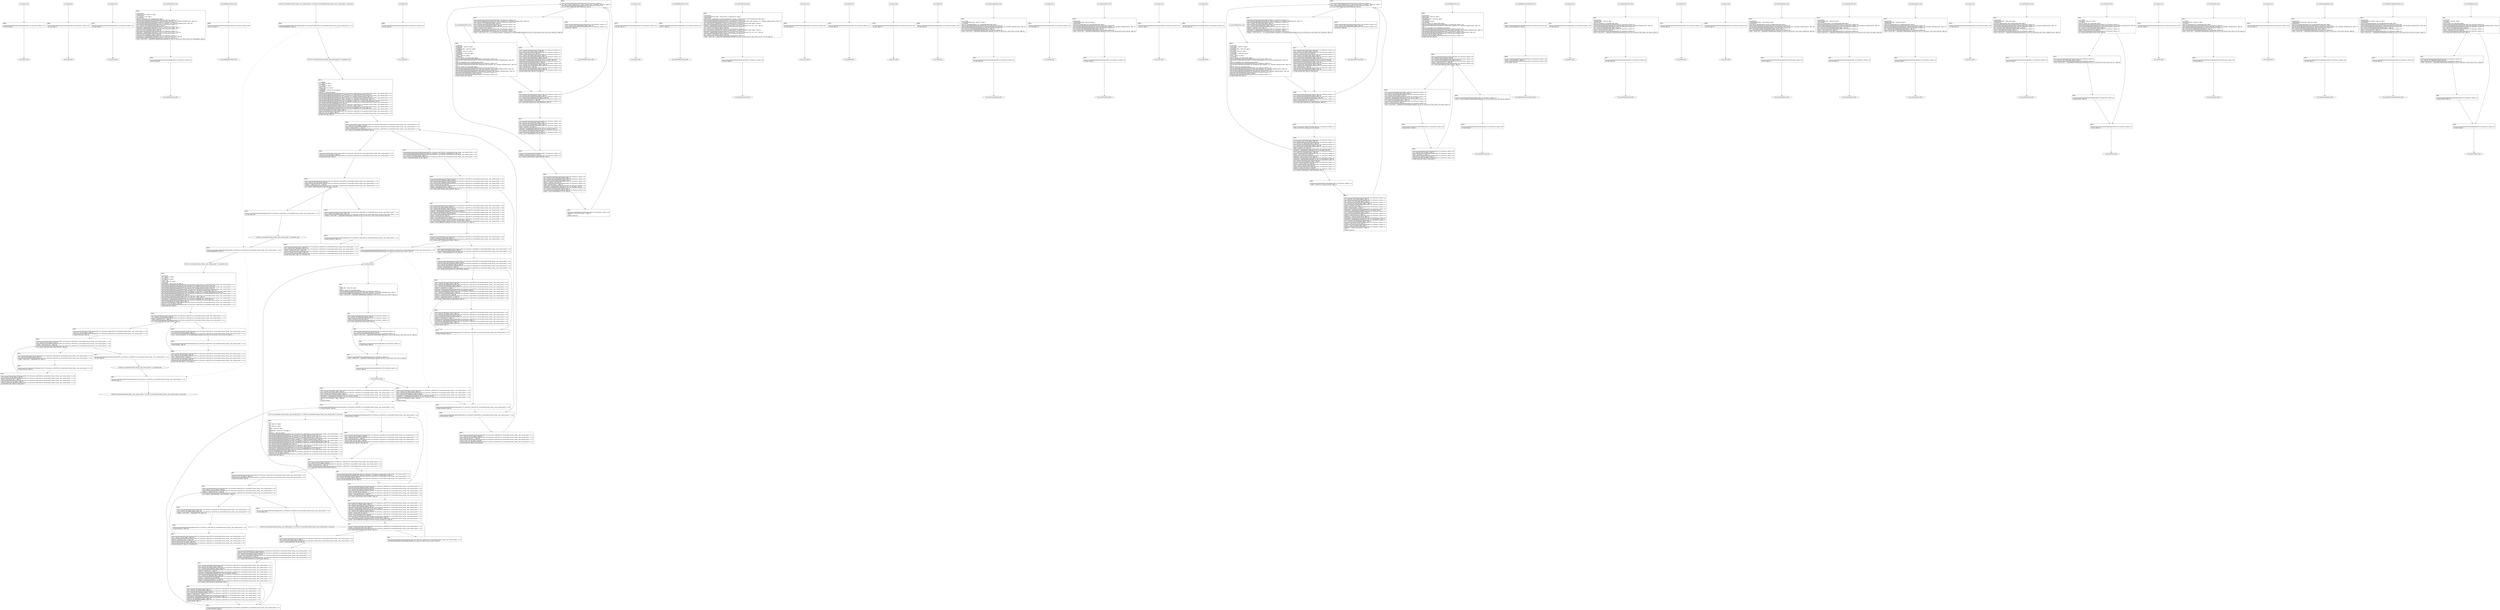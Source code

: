 digraph "icfg graph" {
BBio_ll_good1_end [label="{io_ll_good1_end}"];
BBio_ll_bad6_end [label="{io_ll_bad6_end}"];
BBio_ll_good5_end [label="{io_ll_good5_end}"];
BBio_ll_printWcharLine_end [label="{io_ll_printWcharLine_end}"];
BBio_ll_globalReturnsFalse_end [label="{io_ll_globalReturnsFalse_end}"];
BBCWE134_Uncontrolled_Format_String__char_console_printf_17_ll_goodG2B_end [label="{CWE134_Uncontrolled_Format_String__char_console_printf_17_ll_goodG2B_end}"];
BBio_ll_bad8_end [label="{io_ll_bad8_end}"];
BBio_ll_decodeHexWChars_end [label="{io_ll_decodeHexWChars_end}"];
BBio_ll_good7_end [label="{io_ll_good7_end}"];
BBCWE134_Uncontrolled_Format_String__char_console_printf_17_ll_goodB2G_end [label="{CWE134_Uncontrolled_Format_String__char_console_printf_17_ll_goodB2G_end}"];
BBio_ll_globalReturnsTrue_end [label="{io_ll_globalReturnsTrue_end}"];
BBio_ll_printStructLine_end [label="{io_ll_printStructLine_end}"];
BBio_ll_bad7_end [label="{io_ll_bad7_end}"];
BBio_ll_good6_end [label="{io_ll_good6_end}"];
BBio_ll_bad2_end [label="{io_ll_bad2_end}"];
BBio_ll_bad9_end [label="{io_ll_bad9_end}"];
BBio_ll_printUnsignedLine_end [label="{io_ll_printUnsignedLine_end}"];
BBio_ll_good4_end [label="{io_ll_good4_end}"];
BBio_ll_printSizeTLine_end [label="{io_ll_printSizeTLine_end}"];
BBio_ll_bad5_end [label="{io_ll_bad5_end}"];
BBio_ll_printLine_end [label="{io_ll_printLine_end}"];
BBio_ll_bad4_end [label="{io_ll_bad4_end}"];
BBio_ll_decodeHexChars_end [label="{io_ll_decodeHexChars_end}"];
BBio_ll_printBytesLine_end [label="{io_ll_printBytesLine_end}"];
BBio_ll_globalReturnsTrueOrFalse_end [label="{io_ll_globalReturnsTrueOrFalse_end}"];
BBio_ll_good3_end [label="{io_ll_good3_end}"];
BBio_ll_printHexCharLine_end [label="{io_ll_printHexCharLine_end}"];
BBio_ll_good9_end [label="{io_ll_good9_end}"];
BBio_ll_bad3_end [label="{io_ll_bad3_end}"];
BBio_ll_printDoubleLine_end [label="{io_ll_printDoubleLine_end}"];
BBio_ll_printShortLine_end [label="{io_ll_printShortLine_end}"];
BBio_ll_printLongLine_end [label="{io_ll_printLongLine_end}"];
BBio_ll_bad1_end [label="{io_ll_bad1_end}"];
BBCWE134_Uncontrolled_Format_String__char_console_printf_17_ll_CWE134_Uncontrolled_Format_String__char_console_printf_17_bad_end [label="{CWE134_Uncontrolled_Format_String__char_console_printf_17_ll_CWE134_Uncontrolled_Format_String__char_console_printf_17_bad_end}"];
BBio_ll_printFloatLine_end [label="{io_ll_printFloatLine_end}"];
BBio_ll_printWLine_end [label="{io_ll_printWLine_end}"];
BBio_ll_good2_end [label="{io_ll_good2_end}"];
BBio_ll_printIntLine_end [label="{io_ll_printIntLine_end}"];
BBio_ll_good8_end [label="{io_ll_good8_end}"];
BBio_ll_printLongLongLine_end [label="{io_ll_printLongLongLine_end}"];
BBCWE134_Uncontrolled_Format_String__char_console_printf_17_ll_CWE134_Uncontrolled_Format_String__char_console_printf_17_good_end [label="{CWE134_Uncontrolled_Format_String__char_console_printf_17_ll_CWE134_Uncontrolled_Format_String__char_console_printf_17_good_end}"];
BBio_ll_printHexUnsignedCharLine_end [label="{io_ll_printHexUnsignedCharLine_end}"];
BBio_ll_printSinkLine_end [label="{io_ll_printSinkLine_end}"];
BBio_ll_good1_start [label="{io_ll_good1_start}", shape=record];
io_ll_good1BB69 [label="{BB69:\l\l/home/raoxue/Desktop/MemVerif/workspace/000_079_450/source_code/io.c:187\l
  ret void, !dbg !52\l
}", shape=record];
BBio_ll_bad6_start [label="{io_ll_bad6_start}", shape=record];
io_ll_bad6BB83 [label="{BB83:\l\l/home/raoxue/Desktop/MemVerif/workspace/000_079_450/source_code/io.c:203\l
  ret void, !dbg !52\l
}", shape=record];
BBio_ll_good5_start [label="{io_ll_good5_start}", shape=record];
io_ll_good5BB73 [label="{BB73:\l\l/home/raoxue/Desktop/MemVerif/workspace/000_079_450/source_code/io.c:191\l
  ret void, !dbg !52\l
}", shape=record];
BBio_ll_printWcharLine_start [label="{io_ll_printWcharLine_start}", shape=record];
io_ll_printWcharLineBB28 [label="{BB28:\l\l/:3055825408\l
  %wideChar.addr = alloca i32, align 4\l
/:3055825408\l
  %s = alloca [2 x i32], align 4\l
/:3055825408\l
  store i32 %wideChar, i32* %wideChar.addr, align 4\l
/home/raoxue/Desktop/MemVerif/workspace/000_079_450/source_code/io.c:70\l
  call void @llvm.dbg.declare(metadata i32* %wideChar.addr, metadata !162, metadata !DIExpression()), !dbg !163\l
/home/raoxue/Desktop/MemVerif/workspace/000_079_450/source_code/io.c:74\l
  call void @llvm.dbg.declare(metadata [2 x i32]* %s, metadata !164, metadata !DIExpression()), !dbg !168\l
/home/raoxue/Desktop/MemVerif/workspace/000_079_450/source_code/io.c:75\l
  %0 = load i32, i32* %wideChar.addr, align 4, !dbg !61\l
/home/raoxue/Desktop/MemVerif/workspace/000_079_450/source_code/io.c:75\l
  %arrayidx = getelementptr inbounds [2 x i32], [2 x i32]* %s, i64 0, i64 0, !dbg !62\l
/home/raoxue/Desktop/MemVerif/workspace/000_079_450/source_code/io.c:75\l
  store i32 %0, i32* %arrayidx, align 4, !dbg !63\l
/home/raoxue/Desktop/MemVerif/workspace/000_079_450/source_code/io.c:76\l
  %arrayidx1 = getelementptr inbounds [2 x i32], [2 x i32]* %s, i64 0, i64 1, !dbg !64\l
/home/raoxue/Desktop/MemVerif/workspace/000_079_450/source_code/io.c:76\l
  store i32 0, i32* %arrayidx1, align 4, !dbg !65\l
/home/raoxue/Desktop/MemVerif/workspace/000_079_450/source_code/io.c:77\l
  %arraydecay = getelementptr inbounds [2 x i32], [2 x i32]* %s, i64 0, i64 0, !dbg !66\l
/home/raoxue/Desktop/MemVerif/workspace/000_079_450/source_code/io.c:77\l
  %call = call i32 (i8*, ...) @printf(i8* getelementptr inbounds ([5 x i8], [5 x i8]* @.str.10, i64 0, i64 0), i32* %arraydecay), !dbg !67\l
}", shape=record];
io_ll_printWcharLineBB28 [label="{BB28:\l\l/:3055825408\l
  %wideChar.addr = alloca i32, align 4\l
/:3055825408\l
  %s = alloca [2 x i32], align 4\l
/:3055825408\l
  store i32 %wideChar, i32* %wideChar.addr, align 4\l
/home/raoxue/Desktop/MemVerif/workspace/000_079_450/source_code/io.c:70\l
  call void @llvm.dbg.declare(metadata i32* %wideChar.addr, metadata !162, metadata !DIExpression()), !dbg !163\l
/home/raoxue/Desktop/MemVerif/workspace/000_079_450/source_code/io.c:74\l
  call void @llvm.dbg.declare(metadata [2 x i32]* %s, metadata !164, metadata !DIExpression()), !dbg !168\l
/home/raoxue/Desktop/MemVerif/workspace/000_079_450/source_code/io.c:75\l
  %0 = load i32, i32* %wideChar.addr, align 4, !dbg !61\l
/home/raoxue/Desktop/MemVerif/workspace/000_079_450/source_code/io.c:75\l
  %arrayidx = getelementptr inbounds [2 x i32], [2 x i32]* %s, i64 0, i64 0, !dbg !62\l
/home/raoxue/Desktop/MemVerif/workspace/000_079_450/source_code/io.c:75\l
  store i32 %0, i32* %arrayidx, align 4, !dbg !63\l
/home/raoxue/Desktop/MemVerif/workspace/000_079_450/source_code/io.c:76\l
  %arrayidx1 = getelementptr inbounds [2 x i32], [2 x i32]* %s, i64 0, i64 1, !dbg !64\l
/home/raoxue/Desktop/MemVerif/workspace/000_079_450/source_code/io.c:76\l
  store i32 0, i32* %arrayidx1, align 4, !dbg !65\l
/home/raoxue/Desktop/MemVerif/workspace/000_079_450/source_code/io.c:77\l
  %arraydecay = getelementptr inbounds [2 x i32], [2 x i32]* %s, i64 0, i64 0, !dbg !66\l
/home/raoxue/Desktop/MemVerif/workspace/000_079_450/source_code/io.c:77\l
  %call = call i32 (i8*, ...) @printf(i8* getelementptr inbounds ([5 x i8], [5 x i8]* @.str.10, i64 0, i64 0), i32* %arraydecay), !dbg !67\l
}", shape=record];
io_ll_printWcharLineBB29 [label="{BB29:\l\l/home/raoxue/Desktop/MemVerif/workspace/000_079_450/source_code/io.c:78\l
  ret void, !dbg !68\l
}", shape=record];
BBio_ll_globalReturnsFalse_start [label="{io_ll_globalReturnsFalse_start}", shape=record];
io_ll_globalReturnsFalseBB66 [label="{BB66:\l\l/home/raoxue/Desktop/MemVerif/workspace/000_079_450/source_code/io.c:163\l
  ret i32 0, !dbg !52\l
}", shape=record];
BBCWE134_Uncontrolled_Format_String__char_console_printf_17_ll_goodG2B_start [label="{CWE134_Uncontrolled_Format_String__char_console_printf_17_ll_goodG2B_start}", shape=record];
CWE134_Uncontrolled_Format_String__char_console_printf_17_ll_goodG2BBB44 [label="{BB44:\l\l/:118153264\l
  %h = alloca i32, align 4\l
/:118153264\l
  %j = alloca i32, align 4\l
/:118153264\l
  %data = alloca i8*, align 8\l
/:118153264\l
  %dataBuffer = alloca [100 x i8], align 16\l
/home/raoxue/Desktop/MemVerif/workspace/000_079_450/source_code/CWE134_Uncontrolled_Format_String__char_console_printf_17.c:117\l
  call void @llvm.dbg.declare(metadata i32* %h, metadata !198, metadata !DIExpression()), !dbg !199\l
/home/raoxue/Desktop/MemVerif/workspace/000_079_450/source_code/CWE134_Uncontrolled_Format_String__char_console_printf_17.c:117\l
  call void @llvm.dbg.declare(metadata i32* %j, metadata !200, metadata !DIExpression()), !dbg !201\l
/home/raoxue/Desktop/MemVerif/workspace/000_079_450/source_code/CWE134_Uncontrolled_Format_String__char_console_printf_17.c:118\l
  call void @llvm.dbg.declare(metadata i8** %data, metadata !202, metadata !DIExpression()), !dbg !203\l
/home/raoxue/Desktop/MemVerif/workspace/000_079_450/source_code/CWE134_Uncontrolled_Format_String__char_console_printf_17.c:119\l
  call void @llvm.dbg.declare(metadata [100 x i8]* %dataBuffer, metadata !204, metadata !DIExpression()), !dbg !205\l
/home/raoxue/Desktop/MemVerif/workspace/000_079_450/source_code/CWE134_Uncontrolled_Format_String__char_console_printf_17.c:119\l
  %0 = bitcast [100 x i8]* %dataBuffer to i8*, !dbg !25\l
/home/raoxue/Desktop/MemVerif/workspace/000_079_450/source_code/CWE134_Uncontrolled_Format_String__char_console_printf_17.c:119\l
  call void @llvm.memset.p0i8.i64(i8* align 16 %0, i8 0, i64 100, i1 false), !dbg !25\l
/home/raoxue/Desktop/MemVerif/workspace/000_079_450/source_code/CWE134_Uncontrolled_Format_String__char_console_printf_17.c:120\l
  %arraydecay = getelementptr inbounds [100 x i8], [100 x i8]* %dataBuffer, i64 0, i64 0, !dbg !26\l
/home/raoxue/Desktop/MemVerif/workspace/000_079_450/source_code/CWE134_Uncontrolled_Format_String__char_console_printf_17.c:120\l
  store i8* %arraydecay, i8** %data, align 8, !dbg !27\l
/home/raoxue/Desktop/MemVerif/workspace/000_079_450/source_code/CWE134_Uncontrolled_Format_String__char_console_printf_17.c:121\l
  store i32 0, i32* %h, align 4, !dbg !28\l
/home/raoxue/Desktop/MemVerif/workspace/000_079_450/source_code/CWE134_Uncontrolled_Format_String__char_console_printf_17.c:121\l
  br label %for.cond, !dbg !30\l
}", shape=record];
CWE134_Uncontrolled_Format_String__char_console_printf_17_ll_goodG2BBB45 [label="{BB45:\l\l/home/raoxue/Desktop/MemVerif/workspace/000_079_450/source_code/CWE134_Uncontrolled_Format_String__char_console_printf_17.c:121\l
  %1 = load i32, i32* %h, align 4, !dbg !31\l
/home/raoxue/Desktop/MemVerif/workspace/000_079_450/source_code/CWE134_Uncontrolled_Format_String__char_console_printf_17.c:121\l
  %cmp = icmp slt i32 %1, 1, !dbg !33\l
/home/raoxue/Desktop/MemVerif/workspace/000_079_450/source_code/CWE134_Uncontrolled_Format_String__char_console_printf_17.c:121\l
  br i1 %cmp, label %for.body, label %for.end, !dbg !34\l
}", shape=record];
CWE134_Uncontrolled_Format_String__char_console_printf_17_ll_goodG2BBB46 [label="{BB46:\l\l/home/raoxue/Desktop/MemVerif/workspace/000_079_450/source_code/CWE134_Uncontrolled_Format_String__char_console_printf_17.c:124\l
  %2 = load i8*, i8** %data, align 8, !dbg !35\l
/home/raoxue/Desktop/MemVerif/workspace/000_079_450/source_code/CWE134_Uncontrolled_Format_String__char_console_printf_17.c:124\l
  %call = call i8* @strcpy(i8* %2, i8* getelementptr inbounds ([16 x i8], [16 x i8]* @.str.2, i64 0, i64 0)) #6, !dbg !37\l
}", shape=record];
CWE134_Uncontrolled_Format_String__char_console_printf_17_ll_goodG2BBB46 [label="{BB46:\l\l/home/raoxue/Desktop/MemVerif/workspace/000_079_450/source_code/CWE134_Uncontrolled_Format_String__char_console_printf_17.c:124\l
  %2 = load i8*, i8** %data, align 8, !dbg !35\l
/home/raoxue/Desktop/MemVerif/workspace/000_079_450/source_code/CWE134_Uncontrolled_Format_String__char_console_printf_17.c:124\l
  %call = call i8* @strcpy(i8* %2, i8* getelementptr inbounds ([16 x i8], [16 x i8]* @.str.2, i64 0, i64 0)) #6, !dbg !37\l
}", shape=record];
CWE134_Uncontrolled_Format_String__char_console_printf_17_ll_goodG2BBB48 [label="{BB48:\l\l/home/raoxue/Desktop/MemVerif/workspace/000_079_450/source_code/CWE134_Uncontrolled_Format_String__char_console_printf_17.c:125\l
  br label %for.inc, !dbg !38\l
}", shape=record];
CWE134_Uncontrolled_Format_String__char_console_printf_17_ll_goodG2BBB49 [label="{BB49:\l\l/home/raoxue/Desktop/MemVerif/workspace/000_079_450/source_code/CWE134_Uncontrolled_Format_String__char_console_printf_17.c:121\l
  %3 = load i32, i32* %h, align 4, !dbg !39\l
/home/raoxue/Desktop/MemVerif/workspace/000_079_450/source_code/CWE134_Uncontrolled_Format_String__char_console_printf_17.c:121\l
  %inc = add nsw i32 %3, 1, !dbg !39\l
/home/raoxue/Desktop/MemVerif/workspace/000_079_450/source_code/CWE134_Uncontrolled_Format_String__char_console_printf_17.c:121\l
  store i32 %inc, i32* %h, align 4, !dbg !39\l
/home/raoxue/Desktop/MemVerif/workspace/000_079_450/source_code/CWE134_Uncontrolled_Format_String__char_console_printf_17.c:121\l
  br label %for.cond, !dbg !40, !llvm.loop !41\l
}", shape=record];
CWE134_Uncontrolled_Format_String__char_console_printf_17_ll_goodG2BBB47 [label="{BB47:\l\l/home/raoxue/Desktop/MemVerif/workspace/000_079_450/source_code/CWE134_Uncontrolled_Format_String__char_console_printf_17.c:126\l
  store i32 0, i32* %j, align 4, !dbg !44\l
/home/raoxue/Desktop/MemVerif/workspace/000_079_450/source_code/CWE134_Uncontrolled_Format_String__char_console_printf_17.c:126\l
  br label %for.cond1, !dbg !46\l
}", shape=record];
CWE134_Uncontrolled_Format_String__char_console_printf_17_ll_goodG2BBB50 [label="{BB50:\l\l/home/raoxue/Desktop/MemVerif/workspace/000_079_450/source_code/CWE134_Uncontrolled_Format_String__char_console_printf_17.c:126\l
  %4 = load i32, i32* %j, align 4, !dbg !47\l
/home/raoxue/Desktop/MemVerif/workspace/000_079_450/source_code/CWE134_Uncontrolled_Format_String__char_console_printf_17.c:126\l
  %cmp2 = icmp slt i32 %4, 1, !dbg !49\l
/home/raoxue/Desktop/MemVerif/workspace/000_079_450/source_code/CWE134_Uncontrolled_Format_String__char_console_printf_17.c:126\l
  br i1 %cmp2, label %for.body3, label %for.end7, !dbg !50\l
}", shape=record];
CWE134_Uncontrolled_Format_String__char_console_printf_17_ll_goodG2BBB51 [label="{BB51:\l\l/home/raoxue/Desktop/MemVerif/workspace/000_079_450/source_code/CWE134_Uncontrolled_Format_String__char_console_printf_17.c:129\l
  %5 = load i8*, i8** %data, align 8, !dbg !51\l
/home/raoxue/Desktop/MemVerif/workspace/000_079_450/source_code/CWE134_Uncontrolled_Format_String__char_console_printf_17.c:129\l
  %call4 = call i32 (i8*, ...) @printf(i8* %5), !dbg !53\l
}", shape=record];
CWE134_Uncontrolled_Format_String__char_console_printf_17_ll_goodG2BBB51 [label="{BB51:\l\l/home/raoxue/Desktop/MemVerif/workspace/000_079_450/source_code/CWE134_Uncontrolled_Format_String__char_console_printf_17.c:129\l
  %5 = load i8*, i8** %data, align 8, !dbg !51\l
/home/raoxue/Desktop/MemVerif/workspace/000_079_450/source_code/CWE134_Uncontrolled_Format_String__char_console_printf_17.c:129\l
  %call4 = call i32 (i8*, ...) @printf(i8* %5), !dbg !53\l
}", shape=record];
CWE134_Uncontrolled_Format_String__char_console_printf_17_ll_goodG2BBB53 [label="{BB53:\l\l/home/raoxue/Desktop/MemVerif/workspace/000_079_450/source_code/CWE134_Uncontrolled_Format_String__char_console_printf_17.c:130\l
  br label %for.inc5, !dbg !54\l
}", shape=record];
CWE134_Uncontrolled_Format_String__char_console_printf_17_ll_goodG2BBB54 [label="{BB54:\l\l/home/raoxue/Desktop/MemVerif/workspace/000_079_450/source_code/CWE134_Uncontrolled_Format_String__char_console_printf_17.c:126\l
  %6 = load i32, i32* %j, align 4, !dbg !55\l
/home/raoxue/Desktop/MemVerif/workspace/000_079_450/source_code/CWE134_Uncontrolled_Format_String__char_console_printf_17.c:126\l
  %inc6 = add nsw i32 %6, 1, !dbg !55\l
/home/raoxue/Desktop/MemVerif/workspace/000_079_450/source_code/CWE134_Uncontrolled_Format_String__char_console_printf_17.c:126\l
  store i32 %inc6, i32* %j, align 4, !dbg !55\l
/home/raoxue/Desktop/MemVerif/workspace/000_079_450/source_code/CWE134_Uncontrolled_Format_String__char_console_printf_17.c:126\l
  br label %for.cond1, !dbg !56, !llvm.loop !57\l
}", shape=record];
CWE134_Uncontrolled_Format_String__char_console_printf_17_ll_goodG2BBB52 [label="{BB52:\l\l/home/raoxue/Desktop/MemVerif/workspace/000_079_450/source_code/CWE134_Uncontrolled_Format_String__char_console_printf_17.c:131\l
  ret void, !dbg !59\l
}", shape=record];
BBio_ll_bad8_start [label="{io_ll_bad8_start}", shape=record];
io_ll_bad8BB85 [label="{BB85:\l\l/home/raoxue/Desktop/MemVerif/workspace/000_079_450/source_code/io.c:205\l
  ret void, !dbg !52\l
}", shape=record];
BBio_ll_decodeHexWChars_start [label="{io_ll_decodeHexWChars_start}", shape=record];
io_ll_decodeHexWCharsBB55 [label="{BB55:\l\l/:110996040\l
  %bytes.addr = alloca i8*, align 8\l
/:110996040\l
  %numBytes.addr = alloca i64, align 8\l
/:110996040\l
  %hex.addr = alloca i32*, align 8\l
/:110996040\l
  %numWritten = alloca i64, align 8\l
/:110996040\l
  %byte = alloca i32, align 4\l
/:110996040\l
  store i8* %bytes, i8** %bytes.addr, align 8\l
/home/raoxue/Desktop/MemVerif/workspace/000_079_450/source_code/io.c:135\l
  call void @llvm.dbg.declare(metadata i8** %bytes.addr, metadata !290, metadata !DIExpression()), !dbg !291\l
/:135\l
  store i64 %numBytes, i64* %numBytes.addr, align 8\l
/home/raoxue/Desktop/MemVerif/workspace/000_079_450/source_code/io.c:135\l
  call void @llvm.dbg.declare(metadata i64* %numBytes.addr, metadata !292, metadata !DIExpression()), !dbg !293\l
/:135\l
  store i32* %hex, i32** %hex.addr, align 8\l
/home/raoxue/Desktop/MemVerif/workspace/000_079_450/source_code/io.c:135\l
  call void @llvm.dbg.declare(metadata i32** %hex.addr, metadata !294, metadata !DIExpression()), !dbg !295\l
/home/raoxue/Desktop/MemVerif/workspace/000_079_450/source_code/io.c:137\l
  call void @llvm.dbg.declare(metadata i64* %numWritten, metadata !296, metadata !DIExpression()), !dbg !297\l
/home/raoxue/Desktop/MemVerif/workspace/000_079_450/source_code/io.c:137\l
  store i64 0, i64* %numWritten, align 8, !dbg !65\l
/home/raoxue/Desktop/MemVerif/workspace/000_079_450/source_code/io.c:143\l
  br label %while.cond, !dbg !66\l
}", shape=record];
io_ll_decodeHexWCharsBB56 [label="{BB56:\l\l/home/raoxue/Desktop/MemVerif/workspace/000_079_450/source_code/io.c:143\l
  %0 = load i64, i64* %numWritten, align 8, !dbg !67\l
/home/raoxue/Desktop/MemVerif/workspace/000_079_450/source_code/io.c:143\l
  %1 = load i64, i64* %numBytes.addr, align 8, !dbg !68\l
/home/raoxue/Desktop/MemVerif/workspace/000_079_450/source_code/io.c:143\l
  %cmp = icmp ult i64 %0, %1, !dbg !69\l
/home/raoxue/Desktop/MemVerif/workspace/000_079_450/source_code/io.c:143\l
  br i1 %cmp, label %land.lhs.true, label %land.end, !dbg !70\l
}", shape=record];
io_ll_decodeHexWCharsBB57 [label="{BB57:\l\l/home/raoxue/Desktop/MemVerif/workspace/000_079_450/source_code/io.c:143\l
  %2 = load i32*, i32** %hex.addr, align 8, !dbg !71\l
/home/raoxue/Desktop/MemVerif/workspace/000_079_450/source_code/io.c:143\l
  %3 = load i64, i64* %numWritten, align 8, !dbg !72\l
/home/raoxue/Desktop/MemVerif/workspace/000_079_450/source_code/io.c:143\l
  %mul = mul i64 2, %3, !dbg !73\l
/home/raoxue/Desktop/MemVerif/workspace/000_079_450/source_code/io.c:143\l
  %arrayidx = getelementptr inbounds i32, i32* %2, i64 %mul, !dbg !71\l
/home/raoxue/Desktop/MemVerif/workspace/000_079_450/source_code/io.c:143\l
  %4 = load i32, i32* %arrayidx, align 4, !dbg !71\l
/home/raoxue/Desktop/MemVerif/workspace/000_079_450/source_code/io.c:143\l
  %call = call i32 @iswxdigit(i32 %4) #5, !dbg !74\l
}", shape=record];
io_ll_decodeHexWCharsBB57 [label="{BB57:\l\l/home/raoxue/Desktop/MemVerif/workspace/000_079_450/source_code/io.c:143\l
  %2 = load i32*, i32** %hex.addr, align 8, !dbg !71\l
/home/raoxue/Desktop/MemVerif/workspace/000_079_450/source_code/io.c:143\l
  %3 = load i64, i64* %numWritten, align 8, !dbg !72\l
/home/raoxue/Desktop/MemVerif/workspace/000_079_450/source_code/io.c:143\l
  %mul = mul i64 2, %3, !dbg !73\l
/home/raoxue/Desktop/MemVerif/workspace/000_079_450/source_code/io.c:143\l
  %arrayidx = getelementptr inbounds i32, i32* %2, i64 %mul, !dbg !71\l
/home/raoxue/Desktop/MemVerif/workspace/000_079_450/source_code/io.c:143\l
  %4 = load i32, i32* %arrayidx, align 4, !dbg !71\l
/home/raoxue/Desktop/MemVerif/workspace/000_079_450/source_code/io.c:143\l
  %call = call i32 @iswxdigit(i32 %4) #5, !dbg !74\l
}", shape=record];
io_ll_decodeHexWCharsBB59 [label="{BB59:\l\l/home/raoxue/Desktop/MemVerif/workspace/000_079_450/source_code/io.c:143\l
  %tobool = icmp ne i32 %call, 0, !dbg !74\l
/home/raoxue/Desktop/MemVerif/workspace/000_079_450/source_code/io.c:143\l
  br i1 %tobool, label %land.rhs, label %land.end, !dbg !75\l
}", shape=record];
io_ll_decodeHexWCharsBB60 [label="{BB60:\l\l/home/raoxue/Desktop/MemVerif/workspace/000_079_450/source_code/io.c:143\l
  %5 = load i32*, i32** %hex.addr, align 8, !dbg !76\l
/home/raoxue/Desktop/MemVerif/workspace/000_079_450/source_code/io.c:143\l
  %6 = load i64, i64* %numWritten, align 8, !dbg !77\l
/home/raoxue/Desktop/MemVerif/workspace/000_079_450/source_code/io.c:143\l
  %mul1 = mul i64 2, %6, !dbg !78\l
/home/raoxue/Desktop/MemVerif/workspace/000_079_450/source_code/io.c:143\l
  %add = add i64 %mul1, 1, !dbg !79\l
/home/raoxue/Desktop/MemVerif/workspace/000_079_450/source_code/io.c:143\l
  %arrayidx2 = getelementptr inbounds i32, i32* %5, i64 %add, !dbg !76\l
/home/raoxue/Desktop/MemVerif/workspace/000_079_450/source_code/io.c:143\l
  %7 = load i32, i32* %arrayidx2, align 4, !dbg !76\l
/home/raoxue/Desktop/MemVerif/workspace/000_079_450/source_code/io.c:143\l
  %call3 = call i32 @iswxdigit(i32 %7) #5, !dbg !80\l
}", shape=record];
io_ll_decodeHexWCharsBB60 [label="{BB60:\l\l/home/raoxue/Desktop/MemVerif/workspace/000_079_450/source_code/io.c:143\l
  %5 = load i32*, i32** %hex.addr, align 8, !dbg !76\l
/home/raoxue/Desktop/MemVerif/workspace/000_079_450/source_code/io.c:143\l
  %6 = load i64, i64* %numWritten, align 8, !dbg !77\l
/home/raoxue/Desktop/MemVerif/workspace/000_079_450/source_code/io.c:143\l
  %mul1 = mul i64 2, %6, !dbg !78\l
/home/raoxue/Desktop/MemVerif/workspace/000_079_450/source_code/io.c:143\l
  %add = add i64 %mul1, 1, !dbg !79\l
/home/raoxue/Desktop/MemVerif/workspace/000_079_450/source_code/io.c:143\l
  %arrayidx2 = getelementptr inbounds i32, i32* %5, i64 %add, !dbg !76\l
/home/raoxue/Desktop/MemVerif/workspace/000_079_450/source_code/io.c:143\l
  %7 = load i32, i32* %arrayidx2, align 4, !dbg !76\l
/home/raoxue/Desktop/MemVerif/workspace/000_079_450/source_code/io.c:143\l
  %call3 = call i32 @iswxdigit(i32 %7) #5, !dbg !80\l
}", shape=record];
io_ll_decodeHexWCharsBB61 [label="{BB61:\l\l/home/raoxue/Desktop/MemVerif/workspace/000_079_450/source_code/io.c:143\l
  %tobool4 = icmp ne i32 %call3, 0, !dbg !75\l
/:143\l
  br label %land.end\l
}", shape=record];
io_ll_decodeHexWCharsBB58 [label="{BB58:\l\l/home/raoxue/Desktop/MemVerif/workspace/000_079_450/source_code/io.c:0\l
  %8 = phi i1 [ false, %land.lhs.true ], [ false, %while.cond ], [ %tobool4, %land.rhs ], !dbg !81\l
/home/raoxue/Desktop/MemVerif/workspace/000_079_450/source_code/io.c:143\l
  br i1 %8, label %while.body, label %while.end, !dbg !66\l
}", shape=record];
io_ll_decodeHexWCharsBB62 [label="{BB62:\l\l/home/raoxue/Desktop/MemVerif/workspace/000_079_450/source_code/io.c:145\l
  call void @llvm.dbg.declare(metadata i32* %byte, metadata !314, metadata !DIExpression()), !dbg !316\l
/home/raoxue/Desktop/MemVerif/workspace/000_079_450/source_code/io.c:146\l
  %9 = load i32*, i32** %hex.addr, align 8, !dbg !85\l
/home/raoxue/Desktop/MemVerif/workspace/000_079_450/source_code/io.c:146\l
  %10 = load i64, i64* %numWritten, align 8, !dbg !86\l
/home/raoxue/Desktop/MemVerif/workspace/000_079_450/source_code/io.c:146\l
  %mul5 = mul i64 2, %10, !dbg !87\l
/home/raoxue/Desktop/MemVerif/workspace/000_079_450/source_code/io.c:146\l
  %arrayidx6 = getelementptr inbounds i32, i32* %9, i64 %mul5, !dbg !85\l
/home/raoxue/Desktop/MemVerif/workspace/000_079_450/source_code/io.c:146\l
  %call7 = call i32 (i32*, i32*, ...) @__isoc99_swscanf(i32* %arrayidx6, i32* getelementptr inbounds ([5 x i32], [5 x i32]* @.str.16, i64 0, i64 0), i32* %byte) #5, !dbg !88\l
}", shape=record];
io_ll_decodeHexWCharsBB62 [label="{BB62:\l\l/home/raoxue/Desktop/MemVerif/workspace/000_079_450/source_code/io.c:145\l
  call void @llvm.dbg.declare(metadata i32* %byte, metadata !314, metadata !DIExpression()), !dbg !316\l
/home/raoxue/Desktop/MemVerif/workspace/000_079_450/source_code/io.c:146\l
  %9 = load i32*, i32** %hex.addr, align 8, !dbg !85\l
/home/raoxue/Desktop/MemVerif/workspace/000_079_450/source_code/io.c:146\l
  %10 = load i64, i64* %numWritten, align 8, !dbg !86\l
/home/raoxue/Desktop/MemVerif/workspace/000_079_450/source_code/io.c:146\l
  %mul5 = mul i64 2, %10, !dbg !87\l
/home/raoxue/Desktop/MemVerif/workspace/000_079_450/source_code/io.c:146\l
  %arrayidx6 = getelementptr inbounds i32, i32* %9, i64 %mul5, !dbg !85\l
/home/raoxue/Desktop/MemVerif/workspace/000_079_450/source_code/io.c:146\l
  %call7 = call i32 (i32*, i32*, ...) @__isoc99_swscanf(i32* %arrayidx6, i32* getelementptr inbounds ([5 x i32], [5 x i32]* @.str.16, i64 0, i64 0), i32* %byte) #5, !dbg !88\l
}", shape=record];
io_ll_decodeHexWCharsBB64 [label="{BB64:\l\l/home/raoxue/Desktop/MemVerif/workspace/000_079_450/source_code/io.c:147\l
  %11 = load i32, i32* %byte, align 4, !dbg !89\l
/home/raoxue/Desktop/MemVerif/workspace/000_079_450/source_code/io.c:147\l
  %conv = trunc i32 %11 to i8, !dbg !90\l
/home/raoxue/Desktop/MemVerif/workspace/000_079_450/source_code/io.c:147\l
  %12 = load i8*, i8** %bytes.addr, align 8, !dbg !91\l
/home/raoxue/Desktop/MemVerif/workspace/000_079_450/source_code/io.c:147\l
  %13 = load i64, i64* %numWritten, align 8, !dbg !92\l
/home/raoxue/Desktop/MemVerif/workspace/000_079_450/source_code/io.c:147\l
  %arrayidx8 = getelementptr inbounds i8, i8* %12, i64 %13, !dbg !91\l
/home/raoxue/Desktop/MemVerif/workspace/000_079_450/source_code/io.c:147\l
  store i8 %conv, i8* %arrayidx8, align 1, !dbg !93\l
/home/raoxue/Desktop/MemVerif/workspace/000_079_450/source_code/io.c:148\l
  %14 = load i64, i64* %numWritten, align 8, !dbg !94\l
/home/raoxue/Desktop/MemVerif/workspace/000_079_450/source_code/io.c:148\l
  %inc = add i64 %14, 1, !dbg !94\l
/home/raoxue/Desktop/MemVerif/workspace/000_079_450/source_code/io.c:148\l
  store i64 %inc, i64* %numWritten, align 8, !dbg !94\l
/home/raoxue/Desktop/MemVerif/workspace/000_079_450/source_code/io.c:143\l
  br label %while.cond, !dbg !66, !llvm.loop !95\l
}", shape=record];
io_ll_decodeHexWCharsBB63 [label="{BB63:\l\l/home/raoxue/Desktop/MemVerif/workspace/000_079_450/source_code/io.c:151\l
  %15 = load i64, i64* %numWritten, align 8, !dbg !98\l
/home/raoxue/Desktop/MemVerif/workspace/000_079_450/source_code/io.c:151\l
  ret i64 %15, !dbg !99\l
}", shape=record];
BBio_ll_good7_start [label="{io_ll_good7_start}", shape=record];
io_ll_good7BB75 [label="{BB75:\l\l/home/raoxue/Desktop/MemVerif/workspace/000_079_450/source_code/io.c:193\l
  ret void, !dbg !52\l
}", shape=record];
BBCWE134_Uncontrolled_Format_String__char_console_printf_17_ll_goodB2G_start [label="{CWE134_Uncontrolled_Format_String__char_console_printf_17_ll_goodB2G_start}", shape=record];
CWE134_Uncontrolled_Format_String__char_console_printf_17_ll_goodB2GBB22 [label="{BB22:\l\l/:118096848\l
  %i = alloca i32, align 4\l
/:118096848\l
  %k = alloca i32, align 4\l
/:118096848\l
  %data = alloca i8*, align 8\l
/:118096848\l
  %dataBuffer = alloca [100 x i8], align 16\l
/:118096848\l
  %dataLen = alloca i64, align 8\l
/home/raoxue/Desktop/MemVerif/workspace/000_079_450/source_code/CWE134_Uncontrolled_Format_String__char_console_printf_17.c:75\l
  call void @llvm.dbg.declare(metadata i32* %i, metadata !110, metadata !DIExpression()), !dbg !111\l
/home/raoxue/Desktop/MemVerif/workspace/000_079_450/source_code/CWE134_Uncontrolled_Format_String__char_console_printf_17.c:75\l
  call void @llvm.dbg.declare(metadata i32* %k, metadata !112, metadata !DIExpression()), !dbg !113\l
/home/raoxue/Desktop/MemVerif/workspace/000_079_450/source_code/CWE134_Uncontrolled_Format_String__char_console_printf_17.c:76\l
  call void @llvm.dbg.declare(metadata i8** %data, metadata !114, metadata !DIExpression()), !dbg !115\l
/home/raoxue/Desktop/MemVerif/workspace/000_079_450/source_code/CWE134_Uncontrolled_Format_String__char_console_printf_17.c:77\l
  call void @llvm.dbg.declare(metadata [100 x i8]* %dataBuffer, metadata !116, metadata !DIExpression()), !dbg !117\l
/home/raoxue/Desktop/MemVerif/workspace/000_079_450/source_code/CWE134_Uncontrolled_Format_String__char_console_printf_17.c:77\l
  %0 = bitcast [100 x i8]* %dataBuffer to i8*, !dbg !25\l
/home/raoxue/Desktop/MemVerif/workspace/000_079_450/source_code/CWE134_Uncontrolled_Format_String__char_console_printf_17.c:77\l
  call void @llvm.memset.p0i8.i64(i8* align 16 %0, i8 0, i64 100, i1 false), !dbg !25\l
/home/raoxue/Desktop/MemVerif/workspace/000_079_450/source_code/CWE134_Uncontrolled_Format_String__char_console_printf_17.c:78\l
  %arraydecay = getelementptr inbounds [100 x i8], [100 x i8]* %dataBuffer, i64 0, i64 0, !dbg !26\l
/home/raoxue/Desktop/MemVerif/workspace/000_079_450/source_code/CWE134_Uncontrolled_Format_String__char_console_printf_17.c:78\l
  store i8* %arraydecay, i8** %data, align 8, !dbg !27\l
/home/raoxue/Desktop/MemVerif/workspace/000_079_450/source_code/CWE134_Uncontrolled_Format_String__char_console_printf_17.c:79\l
  store i32 0, i32* %i, align 4, !dbg !28\l
/home/raoxue/Desktop/MemVerif/workspace/000_079_450/source_code/CWE134_Uncontrolled_Format_String__char_console_printf_17.c:79\l
  br label %for.cond, !dbg !30\l
}", shape=record];
CWE134_Uncontrolled_Format_String__char_console_printf_17_ll_goodB2GBB23 [label="{BB23:\l\l/home/raoxue/Desktop/MemVerif/workspace/000_079_450/source_code/CWE134_Uncontrolled_Format_String__char_console_printf_17.c:79\l
  %1 = load i32, i32* %i, align 4, !dbg !31\l
/home/raoxue/Desktop/MemVerif/workspace/000_079_450/source_code/CWE134_Uncontrolled_Format_String__char_console_printf_17.c:79\l
  %cmp = icmp slt i32 %1, 1, !dbg !33\l
/home/raoxue/Desktop/MemVerif/workspace/000_079_450/source_code/CWE134_Uncontrolled_Format_String__char_console_printf_17.c:79\l
  br i1 %cmp, label %for.body, label %for.end, !dbg !34\l
}", shape=record];
CWE134_Uncontrolled_Format_String__char_console_printf_17_ll_goodB2GBB24 [label="{BB24:\l\l/home/raoxue/Desktop/MemVerif/workspace/000_079_450/source_code/CWE134_Uncontrolled_Format_String__char_console_printf_17.c:83\l
  call void @llvm.dbg.declare(metadata i64* %dataLen, metadata !127, metadata !DIExpression()), !dbg !130\l
/home/raoxue/Desktop/MemVerif/workspace/000_079_450/source_code/CWE134_Uncontrolled_Format_String__char_console_printf_17.c:83\l
  %2 = load i8*, i8** %data, align 8, !dbg !42\l
/home/raoxue/Desktop/MemVerif/workspace/000_079_450/source_code/CWE134_Uncontrolled_Format_String__char_console_printf_17.c:83\l
  %call = call i64 @strlen(i8* %2) #6, !dbg !43\l
}", shape=record];
CWE134_Uncontrolled_Format_String__char_console_printf_17_ll_goodB2GBB24 [label="{BB24:\l\l/home/raoxue/Desktop/MemVerif/workspace/000_079_450/source_code/CWE134_Uncontrolled_Format_String__char_console_printf_17.c:83\l
  call void @llvm.dbg.declare(metadata i64* %dataLen, metadata !127, metadata !DIExpression()), !dbg !130\l
/home/raoxue/Desktop/MemVerif/workspace/000_079_450/source_code/CWE134_Uncontrolled_Format_String__char_console_printf_17.c:83\l
  %2 = load i8*, i8** %data, align 8, !dbg !42\l
/home/raoxue/Desktop/MemVerif/workspace/000_079_450/source_code/CWE134_Uncontrolled_Format_String__char_console_printf_17.c:83\l
  %call = call i64 @strlen(i8* %2) #6, !dbg !43\l
}", shape=record];
CWE134_Uncontrolled_Format_String__char_console_printf_17_ll_goodB2GBB26 [label="{BB26:\l\l/home/raoxue/Desktop/MemVerif/workspace/000_079_450/source_code/CWE134_Uncontrolled_Format_String__char_console_printf_17.c:83\l
  store i64 %call, i64* %dataLen, align 8, !dbg !41\l
/home/raoxue/Desktop/MemVerif/workspace/000_079_450/source_code/CWE134_Uncontrolled_Format_String__char_console_printf_17.c:85\l
  %3 = load i64, i64* %dataLen, align 8, !dbg !44\l
/home/raoxue/Desktop/MemVerif/workspace/000_079_450/source_code/CWE134_Uncontrolled_Format_String__char_console_printf_17.c:85\l
  %sub = sub i64 100, %3, !dbg !46\l
/home/raoxue/Desktop/MemVerif/workspace/000_079_450/source_code/CWE134_Uncontrolled_Format_String__char_console_printf_17.c:85\l
  %cmp1 = icmp ugt i64 %sub, 1, !dbg !47\l
/home/raoxue/Desktop/MemVerif/workspace/000_079_450/source_code/CWE134_Uncontrolled_Format_String__char_console_printf_17.c:85\l
  br i1 %cmp1, label %if.then, label %if.end19, !dbg !48\l
}", shape=record];
CWE134_Uncontrolled_Format_String__char_console_printf_17_ll_goodB2GBB27 [label="{BB27:\l\l/home/raoxue/Desktop/MemVerif/workspace/000_079_450/source_code/CWE134_Uncontrolled_Format_String__char_console_printf_17.c:88\l
  %4 = load i8*, i8** %data, align 8, !dbg !49\l
/home/raoxue/Desktop/MemVerif/workspace/000_079_450/source_code/CWE134_Uncontrolled_Format_String__char_console_printf_17.c:88\l
  %5 = load i64, i64* %dataLen, align 8, !dbg !52\l
/home/raoxue/Desktop/MemVerif/workspace/000_079_450/source_code/CWE134_Uncontrolled_Format_String__char_console_printf_17.c:88\l
  %add.ptr = getelementptr inbounds i8, i8* %4, i64 %5, !dbg !53\l
/home/raoxue/Desktop/MemVerif/workspace/000_079_450/source_code/CWE134_Uncontrolled_Format_String__char_console_printf_17.c:88\l
  %6 = load i64, i64* %dataLen, align 8, !dbg !54\l
/home/raoxue/Desktop/MemVerif/workspace/000_079_450/source_code/CWE134_Uncontrolled_Format_String__char_console_printf_17.c:88\l
  %sub2 = sub i64 100, %6, !dbg !55\l
/home/raoxue/Desktop/MemVerif/workspace/000_079_450/source_code/CWE134_Uncontrolled_Format_String__char_console_printf_17.c:88\l
  %conv = trunc i64 %sub2 to i32, !dbg !56\l
/home/raoxue/Desktop/MemVerif/workspace/000_079_450/source_code/CWE134_Uncontrolled_Format_String__char_console_printf_17.c:88\l
  %7 = load %struct._IO_FILE*, %struct._IO_FILE** @stdin, align 8, !dbg !57\l
/home/raoxue/Desktop/MemVerif/workspace/000_079_450/source_code/CWE134_Uncontrolled_Format_String__char_console_printf_17.c:88\l
  %call3 = call i8* @fgets(i8* %add.ptr, i32 %conv, %struct._IO_FILE* %7), !dbg !58\l
}", shape=record];
CWE134_Uncontrolled_Format_String__char_console_printf_17_ll_goodB2GBB27 [label="{BB27:\l\l/home/raoxue/Desktop/MemVerif/workspace/000_079_450/source_code/CWE134_Uncontrolled_Format_String__char_console_printf_17.c:88\l
  %4 = load i8*, i8** %data, align 8, !dbg !49\l
/home/raoxue/Desktop/MemVerif/workspace/000_079_450/source_code/CWE134_Uncontrolled_Format_String__char_console_printf_17.c:88\l
  %5 = load i64, i64* %dataLen, align 8, !dbg !52\l
/home/raoxue/Desktop/MemVerif/workspace/000_079_450/source_code/CWE134_Uncontrolled_Format_String__char_console_printf_17.c:88\l
  %add.ptr = getelementptr inbounds i8, i8* %4, i64 %5, !dbg !53\l
/home/raoxue/Desktop/MemVerif/workspace/000_079_450/source_code/CWE134_Uncontrolled_Format_String__char_console_printf_17.c:88\l
  %6 = load i64, i64* %dataLen, align 8, !dbg !54\l
/home/raoxue/Desktop/MemVerif/workspace/000_079_450/source_code/CWE134_Uncontrolled_Format_String__char_console_printf_17.c:88\l
  %sub2 = sub i64 100, %6, !dbg !55\l
/home/raoxue/Desktop/MemVerif/workspace/000_079_450/source_code/CWE134_Uncontrolled_Format_String__char_console_printf_17.c:88\l
  %conv = trunc i64 %sub2 to i32, !dbg !56\l
/home/raoxue/Desktop/MemVerif/workspace/000_079_450/source_code/CWE134_Uncontrolled_Format_String__char_console_printf_17.c:88\l
  %7 = load %struct._IO_FILE*, %struct._IO_FILE** @stdin, align 8, !dbg !57\l
/home/raoxue/Desktop/MemVerif/workspace/000_079_450/source_code/CWE134_Uncontrolled_Format_String__char_console_printf_17.c:88\l
  %call3 = call i8* @fgets(i8* %add.ptr, i32 %conv, %struct._IO_FILE* %7), !dbg !58\l
}", shape=record];
CWE134_Uncontrolled_Format_String__char_console_printf_17_ll_goodB2GBB29 [label="{BB29:\l\l/home/raoxue/Desktop/MemVerif/workspace/000_079_450/source_code/CWE134_Uncontrolled_Format_String__char_console_printf_17.c:88\l
  %cmp4 = icmp ne i8* %call3, null, !dbg !59\l
/home/raoxue/Desktop/MemVerif/workspace/000_079_450/source_code/CWE134_Uncontrolled_Format_String__char_console_printf_17.c:88\l
  br i1 %cmp4, label %if.then6, label %if.else, !dbg !60\l
}", shape=record];
CWE134_Uncontrolled_Format_String__char_console_printf_17_ll_goodB2GBB30 [label="{BB30:\l\l/home/raoxue/Desktop/MemVerif/workspace/000_079_450/source_code/CWE134_Uncontrolled_Format_String__char_console_printf_17.c:92\l
  %8 = load i8*, i8** %data, align 8, !dbg !61\l
/home/raoxue/Desktop/MemVerif/workspace/000_079_450/source_code/CWE134_Uncontrolled_Format_String__char_console_printf_17.c:92\l
  %call7 = call i64 @strlen(i8* %8) #6, !dbg !63\l
}", shape=record];
CWE134_Uncontrolled_Format_String__char_console_printf_17_ll_goodB2GBB30 [label="{BB30:\l\l/home/raoxue/Desktop/MemVerif/workspace/000_079_450/source_code/CWE134_Uncontrolled_Format_String__char_console_printf_17.c:92\l
  %8 = load i8*, i8** %data, align 8, !dbg !61\l
/home/raoxue/Desktop/MemVerif/workspace/000_079_450/source_code/CWE134_Uncontrolled_Format_String__char_console_printf_17.c:92\l
  %call7 = call i64 @strlen(i8* %8) #6, !dbg !63\l
}", shape=record];
CWE134_Uncontrolled_Format_String__char_console_printf_17_ll_goodB2GBB32 [label="{BB32:\l\l/home/raoxue/Desktop/MemVerif/workspace/000_079_450/source_code/CWE134_Uncontrolled_Format_String__char_console_printf_17.c:92\l
  store i64 %call7, i64* %dataLen, align 8, !dbg !64\l
/home/raoxue/Desktop/MemVerif/workspace/000_079_450/source_code/CWE134_Uncontrolled_Format_String__char_console_printf_17.c:93\l
  %9 = load i64, i64* %dataLen, align 8, !dbg !65\l
/home/raoxue/Desktop/MemVerif/workspace/000_079_450/source_code/CWE134_Uncontrolled_Format_String__char_console_printf_17.c:93\l
  %cmp8 = icmp ugt i64 %9, 0, !dbg !67\l
/home/raoxue/Desktop/MemVerif/workspace/000_079_450/source_code/CWE134_Uncontrolled_Format_String__char_console_printf_17.c:93\l
  br i1 %cmp8, label %land.lhs.true, label %if.end, !dbg !68\l
}", shape=record];
CWE134_Uncontrolled_Format_String__char_console_printf_17_ll_goodB2GBB33 [label="{BB33:\l\l/home/raoxue/Desktop/MemVerif/workspace/000_079_450/source_code/CWE134_Uncontrolled_Format_String__char_console_printf_17.c:93\l
  %10 = load i8*, i8** %data, align 8, !dbg !69\l
/home/raoxue/Desktop/MemVerif/workspace/000_079_450/source_code/CWE134_Uncontrolled_Format_String__char_console_printf_17.c:93\l
  %11 = load i64, i64* %dataLen, align 8, !dbg !70\l
/home/raoxue/Desktop/MemVerif/workspace/000_079_450/source_code/CWE134_Uncontrolled_Format_String__char_console_printf_17.c:93\l
  %sub10 = sub i64 %11, 1, !dbg !71\l
/home/raoxue/Desktop/MemVerif/workspace/000_079_450/source_code/CWE134_Uncontrolled_Format_String__char_console_printf_17.c:93\l
  %arrayidx = getelementptr inbounds i8, i8* %10, i64 %sub10, !dbg !69\l
/home/raoxue/Desktop/MemVerif/workspace/000_079_450/source_code/CWE134_Uncontrolled_Format_String__char_console_printf_17.c:93\l
  %12 = load i8, i8* %arrayidx, align 1, !dbg !69\l
/home/raoxue/Desktop/MemVerif/workspace/000_079_450/source_code/CWE134_Uncontrolled_Format_String__char_console_printf_17.c:93\l
  %conv11 = sext i8 %12 to i32, !dbg !69\l
/home/raoxue/Desktop/MemVerif/workspace/000_079_450/source_code/CWE134_Uncontrolled_Format_String__char_console_printf_17.c:93\l
  %cmp12 = icmp eq i32 %conv11, 10, !dbg !72\l
/home/raoxue/Desktop/MemVerif/workspace/000_079_450/source_code/CWE134_Uncontrolled_Format_String__char_console_printf_17.c:93\l
  br i1 %cmp12, label %if.then14, label %if.end, !dbg !73\l
}", shape=record];
CWE134_Uncontrolled_Format_String__char_console_printf_17_ll_goodB2GBB35 [label="{BB35:\l\l/home/raoxue/Desktop/MemVerif/workspace/000_079_450/source_code/CWE134_Uncontrolled_Format_String__char_console_printf_17.c:95\l
  %13 = load i8*, i8** %data, align 8, !dbg !74\l
/home/raoxue/Desktop/MemVerif/workspace/000_079_450/source_code/CWE134_Uncontrolled_Format_String__char_console_printf_17.c:95\l
  %14 = load i64, i64* %dataLen, align 8, !dbg !76\l
/home/raoxue/Desktop/MemVerif/workspace/000_079_450/source_code/CWE134_Uncontrolled_Format_String__char_console_printf_17.c:95\l
  %sub15 = sub i64 %14, 1, !dbg !77\l
/home/raoxue/Desktop/MemVerif/workspace/000_079_450/source_code/CWE134_Uncontrolled_Format_String__char_console_printf_17.c:95\l
  %arrayidx16 = getelementptr inbounds i8, i8* %13, i64 %sub15, !dbg !74\l
/home/raoxue/Desktop/MemVerif/workspace/000_079_450/source_code/CWE134_Uncontrolled_Format_String__char_console_printf_17.c:95\l
  store i8 0, i8* %arrayidx16, align 1, !dbg !78\l
/home/raoxue/Desktop/MemVerif/workspace/000_079_450/source_code/CWE134_Uncontrolled_Format_String__char_console_printf_17.c:96\l
  br label %if.end, !dbg !79\l
}", shape=record];
CWE134_Uncontrolled_Format_String__char_console_printf_17_ll_goodB2GBB34 [label="{BB34:\l\l/home/raoxue/Desktop/MemVerif/workspace/000_079_450/source_code/CWE134_Uncontrolled_Format_String__char_console_printf_17.c:97\l
  br label %if.end18, !dbg !80\l
}", shape=record];
CWE134_Uncontrolled_Format_String__char_console_printf_17_ll_goodB2GBB31 [label="{BB31:\l\l/home/raoxue/Desktop/MemVerif/workspace/000_079_450/source_code/CWE134_Uncontrolled_Format_String__char_console_printf_17.c:100\l
  call void @printLine(i8* getelementptr inbounds ([15 x i8], [15 x i8]* @.str, i64 0, i64 0)), !dbg !81\l
}", shape=record];
CWE134_Uncontrolled_Format_String__char_console_printf_17_ll_goodB2GBB31 [label="{BB31:\l\l/home/raoxue/Desktop/MemVerif/workspace/000_079_450/source_code/CWE134_Uncontrolled_Format_String__char_console_printf_17.c:100\l
  call void @printLine(i8* getelementptr inbounds ([15 x i8], [15 x i8]* @.str, i64 0, i64 0)), !dbg !81\l
}", shape=record];
CWE134_Uncontrolled_Format_String__char_console_printf_17_ll_goodB2GBB37 [label="{BB37:\l\l/home/raoxue/Desktop/MemVerif/workspace/000_079_450/source_code/CWE134_Uncontrolled_Format_String__char_console_printf_17.c:102\l
  %15 = load i8*, i8** %data, align 8, !dbg !83\l
/home/raoxue/Desktop/MemVerif/workspace/000_079_450/source_code/CWE134_Uncontrolled_Format_String__char_console_printf_17.c:102\l
  %16 = load i64, i64* %dataLen, align 8, !dbg !84\l
/home/raoxue/Desktop/MemVerif/workspace/000_079_450/source_code/CWE134_Uncontrolled_Format_String__char_console_printf_17.c:102\l
  %arrayidx17 = getelementptr inbounds i8, i8* %15, i64 %16, !dbg !83\l
/home/raoxue/Desktop/MemVerif/workspace/000_079_450/source_code/CWE134_Uncontrolled_Format_String__char_console_printf_17.c:102\l
  store i8 0, i8* %arrayidx17, align 1, !dbg !85\l
/:102\l
  br label %if.end18\l
}", shape=record];
CWE134_Uncontrolled_Format_String__char_console_printf_17_ll_goodB2GBB36 [label="{BB36:\l\l/home/raoxue/Desktop/MemVerif/workspace/000_079_450/source_code/CWE134_Uncontrolled_Format_String__char_console_printf_17.c:104\l
  br label %if.end19, !dbg !86\l
}", shape=record];
CWE134_Uncontrolled_Format_String__char_console_printf_17_ll_goodB2GBB28 [label="{BB28:\l\l/home/raoxue/Desktop/MemVerif/workspace/000_079_450/source_code/CWE134_Uncontrolled_Format_String__char_console_printf_17.c:106\l
  br label %for.inc, !dbg !87\l
}", shape=record];
CWE134_Uncontrolled_Format_String__char_console_printf_17_ll_goodB2GBB38 [label="{BB38:\l\l/home/raoxue/Desktop/MemVerif/workspace/000_079_450/source_code/CWE134_Uncontrolled_Format_String__char_console_printf_17.c:79\l
  %17 = load i32, i32* %i, align 4, !dbg !88\l
/home/raoxue/Desktop/MemVerif/workspace/000_079_450/source_code/CWE134_Uncontrolled_Format_String__char_console_printf_17.c:79\l
  %inc = add nsw i32 %17, 1, !dbg !88\l
/home/raoxue/Desktop/MemVerif/workspace/000_079_450/source_code/CWE134_Uncontrolled_Format_String__char_console_printf_17.c:79\l
  store i32 %inc, i32* %i, align 4, !dbg !88\l
/home/raoxue/Desktop/MemVerif/workspace/000_079_450/source_code/CWE134_Uncontrolled_Format_String__char_console_printf_17.c:79\l
  br label %for.cond, !dbg !89, !llvm.loop !90\l
}", shape=record];
CWE134_Uncontrolled_Format_String__char_console_printf_17_ll_goodB2GBB25 [label="{BB25:\l\l/home/raoxue/Desktop/MemVerif/workspace/000_079_450/source_code/CWE134_Uncontrolled_Format_String__char_console_printf_17.c:107\l
  store i32 0, i32* %k, align 4, !dbg !93\l
/home/raoxue/Desktop/MemVerif/workspace/000_079_450/source_code/CWE134_Uncontrolled_Format_String__char_console_printf_17.c:107\l
  br label %for.cond20, !dbg !95\l
}", shape=record];
CWE134_Uncontrolled_Format_String__char_console_printf_17_ll_goodB2GBB39 [label="{BB39:\l\l/home/raoxue/Desktop/MemVerif/workspace/000_079_450/source_code/CWE134_Uncontrolled_Format_String__char_console_printf_17.c:107\l
  %18 = load i32, i32* %k, align 4, !dbg !96\l
/home/raoxue/Desktop/MemVerif/workspace/000_079_450/source_code/CWE134_Uncontrolled_Format_String__char_console_printf_17.c:107\l
  %cmp21 = icmp slt i32 %18, 1, !dbg !98\l
/home/raoxue/Desktop/MemVerif/workspace/000_079_450/source_code/CWE134_Uncontrolled_Format_String__char_console_printf_17.c:107\l
  br i1 %cmp21, label %for.body23, label %for.end27, !dbg !99\l
}", shape=record];
CWE134_Uncontrolled_Format_String__char_console_printf_17_ll_goodB2GBB40 [label="{BB40:\l\l/home/raoxue/Desktop/MemVerif/workspace/000_079_450/source_code/CWE134_Uncontrolled_Format_String__char_console_printf_17.c:110\l
  %19 = load i8*, i8** %data, align 8, !dbg !100\l
/home/raoxue/Desktop/MemVerif/workspace/000_079_450/source_code/CWE134_Uncontrolled_Format_String__char_console_printf_17.c:110\l
  %call24 = call i32 (i8*, ...) @printf(i8* getelementptr inbounds ([4 x i8], [4 x i8]* @.str.1, i64 0, i64 0), i8* %19), !dbg !102\l
}", shape=record];
CWE134_Uncontrolled_Format_String__char_console_printf_17_ll_goodB2GBB40 [label="{BB40:\l\l/home/raoxue/Desktop/MemVerif/workspace/000_079_450/source_code/CWE134_Uncontrolled_Format_String__char_console_printf_17.c:110\l
  %19 = load i8*, i8** %data, align 8, !dbg !100\l
/home/raoxue/Desktop/MemVerif/workspace/000_079_450/source_code/CWE134_Uncontrolled_Format_String__char_console_printf_17.c:110\l
  %call24 = call i32 (i8*, ...) @printf(i8* getelementptr inbounds ([4 x i8], [4 x i8]* @.str.1, i64 0, i64 0), i8* %19), !dbg !102\l
}", shape=record];
CWE134_Uncontrolled_Format_String__char_console_printf_17_ll_goodB2GBB42 [label="{BB42:\l\l/home/raoxue/Desktop/MemVerif/workspace/000_079_450/source_code/CWE134_Uncontrolled_Format_String__char_console_printf_17.c:111\l
  br label %for.inc25, !dbg !103\l
}", shape=record];
CWE134_Uncontrolled_Format_String__char_console_printf_17_ll_goodB2GBB43 [label="{BB43:\l\l/home/raoxue/Desktop/MemVerif/workspace/000_079_450/source_code/CWE134_Uncontrolled_Format_String__char_console_printf_17.c:107\l
  %20 = load i32, i32* %k, align 4, !dbg !104\l
/home/raoxue/Desktop/MemVerif/workspace/000_079_450/source_code/CWE134_Uncontrolled_Format_String__char_console_printf_17.c:107\l
  %inc26 = add nsw i32 %20, 1, !dbg !104\l
/home/raoxue/Desktop/MemVerif/workspace/000_079_450/source_code/CWE134_Uncontrolled_Format_String__char_console_printf_17.c:107\l
  store i32 %inc26, i32* %k, align 4, !dbg !104\l
/home/raoxue/Desktop/MemVerif/workspace/000_079_450/source_code/CWE134_Uncontrolled_Format_String__char_console_printf_17.c:107\l
  br label %for.cond20, !dbg !105, !llvm.loop !106\l
}", shape=record];
CWE134_Uncontrolled_Format_String__char_console_printf_17_ll_goodB2GBB41 [label="{BB41:\l\l/home/raoxue/Desktop/MemVerif/workspace/000_079_450/source_code/CWE134_Uncontrolled_Format_String__char_console_printf_17.c:112\l
  ret void, !dbg !108\l
}", shape=record];
BBio_ll_globalReturnsTrue_start [label="{io_ll_globalReturnsTrue_start}", shape=record];
io_ll_globalReturnsTrueBB65 [label="{BB65:\l\l/home/raoxue/Desktop/MemVerif/workspace/000_079_450/source_code/io.c:158\l
  ret i32 1, !dbg !52\l
}", shape=record];
BBio_ll_printStructLine_start [label="{io_ll_printStructLine_start}", shape=record];
io_ll_printStructLineBB36 [label="{BB36:\l\l/:3055825408\l
  %structTwoIntsStruct.addr = alloca %struct._twoIntsStruct*, align 8\l
/:3055825408\l
  store %struct._twoIntsStruct* %structTwoIntsStruct, %struct._twoIntsStruct** %structTwoIntsStruct.addr, align 8\l
/home/raoxue/Desktop/MemVerif/workspace/000_079_450/source_code/io.c:95\l
  call void @llvm.dbg.declare(metadata %struct._twoIntsStruct** %structTwoIntsStruct.addr, metadata !212, metadata !DIExpression()), !dbg !213\l
/home/raoxue/Desktop/MemVerif/workspace/000_079_450/source_code/io.c:97\l
  %0 = load %struct._twoIntsStruct*, %struct._twoIntsStruct** %structTwoIntsStruct.addr, align 8, !dbg !61\l
/home/raoxue/Desktop/MemVerif/workspace/000_079_450/source_code/io.c:97\l
  %intOne = getelementptr inbounds %struct._twoIntsStruct, %struct._twoIntsStruct* %0, i32 0, i32 0, !dbg !62\l
/home/raoxue/Desktop/MemVerif/workspace/000_079_450/source_code/io.c:97\l
  %1 = load i32, i32* %intOne, align 4, !dbg !62\l
/home/raoxue/Desktop/MemVerif/workspace/000_079_450/source_code/io.c:97\l
  %2 = load %struct._twoIntsStruct*, %struct._twoIntsStruct** %structTwoIntsStruct.addr, align 8, !dbg !63\l
/home/raoxue/Desktop/MemVerif/workspace/000_079_450/source_code/io.c:97\l
  %intTwo = getelementptr inbounds %struct._twoIntsStruct, %struct._twoIntsStruct* %2, i32 0, i32 1, !dbg !64\l
/home/raoxue/Desktop/MemVerif/workspace/000_079_450/source_code/io.c:97\l
  %3 = load i32, i32* %intTwo, align 4, !dbg !64\l
/home/raoxue/Desktop/MemVerif/workspace/000_079_450/source_code/io.c:97\l
  %call = call i32 (i8*, ...) @printf(i8* getelementptr inbounds ([10 x i8], [10 x i8]* @.str.13, i64 0, i64 0), i32 %1, i32 %3), !dbg !65\l
}", shape=record];
io_ll_printStructLineBB36 [label="{BB36:\l\l/:3055825408\l
  %structTwoIntsStruct.addr = alloca %struct._twoIntsStruct*, align 8\l
/:3055825408\l
  store %struct._twoIntsStruct* %structTwoIntsStruct, %struct._twoIntsStruct** %structTwoIntsStruct.addr, align 8\l
/home/raoxue/Desktop/MemVerif/workspace/000_079_450/source_code/io.c:95\l
  call void @llvm.dbg.declare(metadata %struct._twoIntsStruct** %structTwoIntsStruct.addr, metadata !212, metadata !DIExpression()), !dbg !213\l
/home/raoxue/Desktop/MemVerif/workspace/000_079_450/source_code/io.c:97\l
  %0 = load %struct._twoIntsStruct*, %struct._twoIntsStruct** %structTwoIntsStruct.addr, align 8, !dbg !61\l
/home/raoxue/Desktop/MemVerif/workspace/000_079_450/source_code/io.c:97\l
  %intOne = getelementptr inbounds %struct._twoIntsStruct, %struct._twoIntsStruct* %0, i32 0, i32 0, !dbg !62\l
/home/raoxue/Desktop/MemVerif/workspace/000_079_450/source_code/io.c:97\l
  %1 = load i32, i32* %intOne, align 4, !dbg !62\l
/home/raoxue/Desktop/MemVerif/workspace/000_079_450/source_code/io.c:97\l
  %2 = load %struct._twoIntsStruct*, %struct._twoIntsStruct** %structTwoIntsStruct.addr, align 8, !dbg !63\l
/home/raoxue/Desktop/MemVerif/workspace/000_079_450/source_code/io.c:97\l
  %intTwo = getelementptr inbounds %struct._twoIntsStruct, %struct._twoIntsStruct* %2, i32 0, i32 1, !dbg !64\l
/home/raoxue/Desktop/MemVerif/workspace/000_079_450/source_code/io.c:97\l
  %3 = load i32, i32* %intTwo, align 4, !dbg !64\l
/home/raoxue/Desktop/MemVerif/workspace/000_079_450/source_code/io.c:97\l
  %call = call i32 (i8*, ...) @printf(i8* getelementptr inbounds ([10 x i8], [10 x i8]* @.str.13, i64 0, i64 0), i32 %1, i32 %3), !dbg !65\l
}", shape=record];
io_ll_printStructLineBB37 [label="{BB37:\l\l/home/raoxue/Desktop/MemVerif/workspace/000_079_450/source_code/io.c:98\l
  ret void, !dbg !66\l
}", shape=record];
BBio_ll_bad7_start [label="{io_ll_bad7_start}", shape=record];
io_ll_bad7BB84 [label="{BB84:\l\l/home/raoxue/Desktop/MemVerif/workspace/000_079_450/source_code/io.c:204\l
  ret void, !dbg !52\l
}", shape=record];
BBio_ll_good6_start [label="{io_ll_good6_start}", shape=record];
io_ll_good6BB74 [label="{BB74:\l\l/home/raoxue/Desktop/MemVerif/workspace/000_079_450/source_code/io.c:192\l
  ret void, !dbg !52\l
}", shape=record];
BBio_ll_bad2_start [label="{io_ll_bad2_start}", shape=record];
io_ll_bad2BB79 [label="{BB79:\l\l/home/raoxue/Desktop/MemVerif/workspace/000_079_450/source_code/io.c:199\l
  ret void, !dbg !52\l
}", shape=record];
BBio_ll_bad9_start [label="{io_ll_bad9_start}", shape=record];
io_ll_bad9BB86 [label="{BB86:\l\l/home/raoxue/Desktop/MemVerif/workspace/000_079_450/source_code/io.c:206\l
  ret void, !dbg !52\l
}", shape=record];
BBio_ll_printUnsignedLine_start [label="{io_ll_printUnsignedLine_start}", shape=record];
io_ll_printUnsignedLineBB30 [label="{BB30:\l\l/:111157080\l
  %unsignedNumber.addr = alloca i32, align 4\l
/:111157080\l
  store i32 %unsignedNumber, i32* %unsignedNumber.addr, align 4\l
/home/raoxue/Desktop/MemVerif/workspace/000_079_450/source_code/io.c:80\l
  call void @llvm.dbg.declare(metadata i32* %unsignedNumber.addr, metadata !180, metadata !DIExpression()), !dbg !181\l
/home/raoxue/Desktop/MemVerif/workspace/000_079_450/source_code/io.c:82\l
  %0 = load i32, i32* %unsignedNumber.addr, align 4, !dbg !54\l
/home/raoxue/Desktop/MemVerif/workspace/000_079_450/source_code/io.c:82\l
  %call = call i32 (i8*, ...) @printf(i8* getelementptr inbounds ([4 x i8], [4 x i8]* @.str.11, i64 0, i64 0), i32 %0), !dbg !55\l
}", shape=record];
io_ll_printUnsignedLineBB30 [label="{BB30:\l\l/:111157080\l
  %unsignedNumber.addr = alloca i32, align 4\l
/:111157080\l
  store i32 %unsignedNumber, i32* %unsignedNumber.addr, align 4\l
/home/raoxue/Desktop/MemVerif/workspace/000_079_450/source_code/io.c:80\l
  call void @llvm.dbg.declare(metadata i32* %unsignedNumber.addr, metadata !180, metadata !DIExpression()), !dbg !181\l
/home/raoxue/Desktop/MemVerif/workspace/000_079_450/source_code/io.c:82\l
  %0 = load i32, i32* %unsignedNumber.addr, align 4, !dbg !54\l
/home/raoxue/Desktop/MemVerif/workspace/000_079_450/source_code/io.c:82\l
  %call = call i32 (i8*, ...) @printf(i8* getelementptr inbounds ([4 x i8], [4 x i8]* @.str.11, i64 0, i64 0), i32 %0), !dbg !55\l
}", shape=record];
io_ll_printUnsignedLineBB31 [label="{BB31:\l\l/home/raoxue/Desktop/MemVerif/workspace/000_079_450/source_code/io.c:83\l
  ret void, !dbg !56\l
}", shape=record];
BBio_ll_good4_start [label="{io_ll_good4_start}", shape=record];
io_ll_good4BB72 [label="{BB72:\l\l/home/raoxue/Desktop/MemVerif/workspace/000_079_450/source_code/io.c:190\l
  ret void, !dbg !52\l
}", shape=record];
BBio_ll_printSizeTLine_start [label="{io_ll_printSizeTLine_start}", shape=record];
io_ll_printSizeTLineBB24 [label="{BB24:\l\l/:3055825408\l
  %sizeTNumber.addr = alloca i64, align 8\l
/:3055825408\l
  store i64 %sizeTNumber, i64* %sizeTNumber.addr, align 8\l
/home/raoxue/Desktop/MemVerif/workspace/000_079_450/source_code/io.c:60\l
  call void @llvm.dbg.declare(metadata i64* %sizeTNumber.addr, metadata !146, metadata !DIExpression()), !dbg !147\l
/home/raoxue/Desktop/MemVerif/workspace/000_079_450/source_code/io.c:62\l
  %0 = load i64, i64* %sizeTNumber.addr, align 8, !dbg !57\l
/home/raoxue/Desktop/MemVerif/workspace/000_079_450/source_code/io.c:62\l
  %call = call i32 (i8*, ...) @printf(i8* getelementptr inbounds ([5 x i8], [5 x i8]* @.str.8, i64 0, i64 0), i64 %0), !dbg !58\l
}", shape=record];
io_ll_printSizeTLineBB24 [label="{BB24:\l\l/:3055825408\l
  %sizeTNumber.addr = alloca i64, align 8\l
/:3055825408\l
  store i64 %sizeTNumber, i64* %sizeTNumber.addr, align 8\l
/home/raoxue/Desktop/MemVerif/workspace/000_079_450/source_code/io.c:60\l
  call void @llvm.dbg.declare(metadata i64* %sizeTNumber.addr, metadata !146, metadata !DIExpression()), !dbg !147\l
/home/raoxue/Desktop/MemVerif/workspace/000_079_450/source_code/io.c:62\l
  %0 = load i64, i64* %sizeTNumber.addr, align 8, !dbg !57\l
/home/raoxue/Desktop/MemVerif/workspace/000_079_450/source_code/io.c:62\l
  %call = call i32 (i8*, ...) @printf(i8* getelementptr inbounds ([5 x i8], [5 x i8]* @.str.8, i64 0, i64 0), i64 %0), !dbg !58\l
}", shape=record];
io_ll_printSizeTLineBB25 [label="{BB25:\l\l/home/raoxue/Desktop/MemVerif/workspace/000_079_450/source_code/io.c:63\l
  ret void, !dbg !59\l
}", shape=record];
BBio_ll_bad5_start [label="{io_ll_bad5_start}", shape=record];
io_ll_bad5BB82 [label="{BB82:\l\l/home/raoxue/Desktop/MemVerif/workspace/000_079_450/source_code/io.c:202\l
  ret void, !dbg !52\l
}", shape=record];
BBio_ll_printLine_start [label="{io_ll_printLine_start}", shape=record];
io_ll_printLineBB0 [label="{BB0:\l\l/:415\l
  %line.addr = alloca i8*, align 8\l
/:415\l
  store i8* %line, i8** %line.addr, align 8\l
/home/raoxue/Desktop/MemVerif/workspace/000_079_450/source_code/io.c:11\l
  call void @llvm.dbg.declare(metadata i8** %line.addr, metadata !52, metadata !DIExpression()), !dbg !53\l
/home/raoxue/Desktop/MemVerif/workspace/000_079_450/source_code/io.c:13\l
  %call = call i32 (i8*, ...) @printf(i8* getelementptr inbounds ([9 x i8], [9 x i8]* @.str, i64 0, i64 0)), !dbg !54\l
}", shape=record];
io_ll_printLineBB0 [label="{BB0:\l\l/:415\l
  %line.addr = alloca i8*, align 8\l
/:415\l
  store i8* %line, i8** %line.addr, align 8\l
/home/raoxue/Desktop/MemVerif/workspace/000_079_450/source_code/io.c:11\l
  call void @llvm.dbg.declare(metadata i8** %line.addr, metadata !52, metadata !DIExpression()), !dbg !53\l
/home/raoxue/Desktop/MemVerif/workspace/000_079_450/source_code/io.c:13\l
  %call = call i32 (i8*, ...) @printf(i8* getelementptr inbounds ([9 x i8], [9 x i8]* @.str, i64 0, i64 0)), !dbg !54\l
}", shape=record];
io_ll_printLineBB1 [label="{BB1:\l\l/home/raoxue/Desktop/MemVerif/workspace/000_079_450/source_code/io.c:14\l
  %0 = load i8*, i8** %line.addr, align 8, !dbg !55\l
/home/raoxue/Desktop/MemVerif/workspace/000_079_450/source_code/io.c:14\l
  %cmp = icmp ne i8* %0, null, !dbg !57\l
/home/raoxue/Desktop/MemVerif/workspace/000_079_450/source_code/io.c:14\l
  br i1 %cmp, label %if.then, label %if.end, !dbg !58\l
}", shape=record];
io_ll_printLineBB2 [label="{BB2:\l\l/home/raoxue/Desktop/MemVerif/workspace/000_079_450/source_code/io.c:16\l
  %1 = load i8*, i8** %line.addr, align 8, !dbg !59\l
/home/raoxue/Desktop/MemVerif/workspace/000_079_450/source_code/io.c:16\l
  %call1 = call i32 (i8*, ...) @printf(i8* getelementptr inbounds ([4 x i8], [4 x i8]* @.str.1, i64 0, i64 0), i8* %1), !dbg !61\l
}", shape=record];
io_ll_printLineBB2 [label="{BB2:\l\l/home/raoxue/Desktop/MemVerif/workspace/000_079_450/source_code/io.c:16\l
  %1 = load i8*, i8** %line.addr, align 8, !dbg !59\l
/home/raoxue/Desktop/MemVerif/workspace/000_079_450/source_code/io.c:16\l
  %call1 = call i32 (i8*, ...) @printf(i8* getelementptr inbounds ([4 x i8], [4 x i8]* @.str.1, i64 0, i64 0), i8* %1), !dbg !61\l
}", shape=record];
io_ll_printLineBB4 [label="{BB4:\l\l/home/raoxue/Desktop/MemVerif/workspace/000_079_450/source_code/io.c:17\l
  br label %if.end, !dbg !62\l
}", shape=record];
io_ll_printLineBB3 [label="{BB3:\l\l/home/raoxue/Desktop/MemVerif/workspace/000_079_450/source_code/io.c:18\l
  %call2 = call i32 (i8*, ...) @printf(i8* getelementptr inbounds ([9 x i8], [9 x i8]* @.str.2, i64 0, i64 0)), !dbg !63\l
}", shape=record];
io_ll_printLineBB3 [label="{BB3:\l\l/home/raoxue/Desktop/MemVerif/workspace/000_079_450/source_code/io.c:18\l
  %call2 = call i32 (i8*, ...) @printf(i8* getelementptr inbounds ([9 x i8], [9 x i8]* @.str.2, i64 0, i64 0)), !dbg !63\l
}", shape=record];
io_ll_printLineBB5 [label="{BB5:\l\l/home/raoxue/Desktop/MemVerif/workspace/000_079_450/source_code/io.c:19\l
  ret void, !dbg !64\l
}", shape=record];
BBio_ll_bad4_start [label="{io_ll_bad4_start}", shape=record];
io_ll_bad4BB81 [label="{BB81:\l\l/home/raoxue/Desktop/MemVerif/workspace/000_079_450/source_code/io.c:201\l
  ret void, !dbg !52\l
}", shape=record];
BBio_ll_decodeHexChars_start [label="{io_ll_decodeHexChars_start}", shape=record];
io_ll_decodeHexCharsBB45 [label="{BB45:\l\l/:111010368\l
  %bytes.addr = alloca i8*, align 8\l
/:111010368\l
  %numBytes.addr = alloca i64, align 8\l
/:111010368\l
  %hex.addr = alloca i8*, align 8\l
/:111010368\l
  %numWritten = alloca i64, align 8\l
/:111010368\l
  %byte = alloca i32, align 4\l
/:111010368\l
  store i8* %bytes, i8** %bytes.addr, align 8\l
/home/raoxue/Desktop/MemVerif/workspace/000_079_450/source_code/io.c:113\l
  call void @llvm.dbg.declare(metadata i8** %bytes.addr, metadata !253, metadata !DIExpression()), !dbg !254\l
/:113\l
  store i64 %numBytes, i64* %numBytes.addr, align 8\l
/home/raoxue/Desktop/MemVerif/workspace/000_079_450/source_code/io.c:113\l
  call void @llvm.dbg.declare(metadata i64* %numBytes.addr, metadata !255, metadata !DIExpression()), !dbg !256\l
/:113\l
  store i8* %hex, i8** %hex.addr, align 8\l
/home/raoxue/Desktop/MemVerif/workspace/000_079_450/source_code/io.c:113\l
  call void @llvm.dbg.declare(metadata i8** %hex.addr, metadata !257, metadata !DIExpression()), !dbg !258\l
/home/raoxue/Desktop/MemVerif/workspace/000_079_450/source_code/io.c:115\l
  call void @llvm.dbg.declare(metadata i64* %numWritten, metadata !259, metadata !DIExpression()), !dbg !260\l
/home/raoxue/Desktop/MemVerif/workspace/000_079_450/source_code/io.c:115\l
  store i64 0, i64* %numWritten, align 8, !dbg !63\l
/home/raoxue/Desktop/MemVerif/workspace/000_079_450/source_code/io.c:121\l
  br label %while.cond, !dbg !64\l
}", shape=record];
io_ll_decodeHexCharsBB46 [label="{BB46:\l\l/home/raoxue/Desktop/MemVerif/workspace/000_079_450/source_code/io.c:121\l
  %0 = load i64, i64* %numWritten, align 8, !dbg !65\l
/home/raoxue/Desktop/MemVerif/workspace/000_079_450/source_code/io.c:121\l
  %1 = load i64, i64* %numBytes.addr, align 8, !dbg !66\l
/home/raoxue/Desktop/MemVerif/workspace/000_079_450/source_code/io.c:121\l
  %cmp = icmp ult i64 %0, %1, !dbg !67\l
/home/raoxue/Desktop/MemVerif/workspace/000_079_450/source_code/io.c:121\l
  br i1 %cmp, label %land.lhs.true, label %land.end, !dbg !68\l
}", shape=record];
io_ll_decodeHexCharsBB47 [label="{BB47:\l\l/home/raoxue/Desktop/MemVerif/workspace/000_079_450/source_code/io.c:121\l
  %call = call i16** @__ctype_b_loc() #5, !dbg !69\l
}", shape=record];
io_ll_decodeHexCharsBB47 [label="{BB47:\l\l/home/raoxue/Desktop/MemVerif/workspace/000_079_450/source_code/io.c:121\l
  %call = call i16** @__ctype_b_loc() #5, !dbg !69\l
}", shape=record];
io_ll_decodeHexCharsBB49 [label="{BB49:\l\l/home/raoxue/Desktop/MemVerif/workspace/000_079_450/source_code/io.c:121\l
  %2 = load i16*, i16** %call, align 8, !dbg !69\l
/home/raoxue/Desktop/MemVerif/workspace/000_079_450/source_code/io.c:121\l
  %3 = load i8*, i8** %hex.addr, align 8, !dbg !69\l
/home/raoxue/Desktop/MemVerif/workspace/000_079_450/source_code/io.c:121\l
  %4 = load i64, i64* %numWritten, align 8, !dbg !69\l
/home/raoxue/Desktop/MemVerif/workspace/000_079_450/source_code/io.c:121\l
  %mul = mul i64 2, %4, !dbg !69\l
/home/raoxue/Desktop/MemVerif/workspace/000_079_450/source_code/io.c:121\l
  %arrayidx = getelementptr inbounds i8, i8* %3, i64 %mul, !dbg !69\l
/home/raoxue/Desktop/MemVerif/workspace/000_079_450/source_code/io.c:121\l
  %5 = load i8, i8* %arrayidx, align 1, !dbg !69\l
/home/raoxue/Desktop/MemVerif/workspace/000_079_450/source_code/io.c:121\l
  %conv = sext i8 %5 to i32, !dbg !69\l
/home/raoxue/Desktop/MemVerif/workspace/000_079_450/source_code/io.c:121\l
  %idxprom = sext i32 %conv to i64, !dbg !69\l
/home/raoxue/Desktop/MemVerif/workspace/000_079_450/source_code/io.c:121\l
  %arrayidx1 = getelementptr inbounds i16, i16* %2, i64 %idxprom, !dbg !69\l
/home/raoxue/Desktop/MemVerif/workspace/000_079_450/source_code/io.c:121\l
  %6 = load i16, i16* %arrayidx1, align 2, !dbg !69\l
/home/raoxue/Desktop/MemVerif/workspace/000_079_450/source_code/io.c:121\l
  %conv2 = zext i16 %6 to i32, !dbg !69\l
/home/raoxue/Desktop/MemVerif/workspace/000_079_450/source_code/io.c:121\l
  %and = and i32 %conv2, 4096, !dbg !69\l
/home/raoxue/Desktop/MemVerif/workspace/000_079_450/source_code/io.c:121\l
  %tobool = icmp ne i32 %and, 0, !dbg !69\l
/home/raoxue/Desktop/MemVerif/workspace/000_079_450/source_code/io.c:121\l
  br i1 %tobool, label %land.rhs, label %land.end, !dbg !70\l
}", shape=record];
io_ll_decodeHexCharsBB50 [label="{BB50:\l\l/home/raoxue/Desktop/MemVerif/workspace/000_079_450/source_code/io.c:121\l
  %call3 = call i16** @__ctype_b_loc() #5, !dbg !71\l
}", shape=record];
io_ll_decodeHexCharsBB50 [label="{BB50:\l\l/home/raoxue/Desktop/MemVerif/workspace/000_079_450/source_code/io.c:121\l
  %call3 = call i16** @__ctype_b_loc() #5, !dbg !71\l
}", shape=record];
io_ll_decodeHexCharsBB51 [label="{BB51:\l\l/home/raoxue/Desktop/MemVerif/workspace/000_079_450/source_code/io.c:121\l
  %7 = load i16*, i16** %call3, align 8, !dbg !71\l
/home/raoxue/Desktop/MemVerif/workspace/000_079_450/source_code/io.c:121\l
  %8 = load i8*, i8** %hex.addr, align 8, !dbg !71\l
/home/raoxue/Desktop/MemVerif/workspace/000_079_450/source_code/io.c:121\l
  %9 = load i64, i64* %numWritten, align 8, !dbg !71\l
/home/raoxue/Desktop/MemVerif/workspace/000_079_450/source_code/io.c:121\l
  %mul4 = mul i64 2, %9, !dbg !71\l
/home/raoxue/Desktop/MemVerif/workspace/000_079_450/source_code/io.c:121\l
  %add = add i64 %mul4, 1, !dbg !71\l
/home/raoxue/Desktop/MemVerif/workspace/000_079_450/source_code/io.c:121\l
  %arrayidx5 = getelementptr inbounds i8, i8* %8, i64 %add, !dbg !71\l
/home/raoxue/Desktop/MemVerif/workspace/000_079_450/source_code/io.c:121\l
  %10 = load i8, i8* %arrayidx5, align 1, !dbg !71\l
/home/raoxue/Desktop/MemVerif/workspace/000_079_450/source_code/io.c:121\l
  %conv6 = sext i8 %10 to i32, !dbg !71\l
/home/raoxue/Desktop/MemVerif/workspace/000_079_450/source_code/io.c:121\l
  %idxprom7 = sext i32 %conv6 to i64, !dbg !71\l
/home/raoxue/Desktop/MemVerif/workspace/000_079_450/source_code/io.c:121\l
  %arrayidx8 = getelementptr inbounds i16, i16* %7, i64 %idxprom7, !dbg !71\l
/home/raoxue/Desktop/MemVerif/workspace/000_079_450/source_code/io.c:121\l
  %11 = load i16, i16* %arrayidx8, align 2, !dbg !71\l
/home/raoxue/Desktop/MemVerif/workspace/000_079_450/source_code/io.c:121\l
  %conv9 = zext i16 %11 to i32, !dbg !71\l
/home/raoxue/Desktop/MemVerif/workspace/000_079_450/source_code/io.c:121\l
  %and10 = and i32 %conv9, 4096, !dbg !71\l
/home/raoxue/Desktop/MemVerif/workspace/000_079_450/source_code/io.c:121\l
  %tobool11 = icmp ne i32 %and10, 0, !dbg !70\l
/:121\l
  br label %land.end\l
}", shape=record];
io_ll_decodeHexCharsBB48 [label="{BB48:\l\l/home/raoxue/Desktop/MemVerif/workspace/000_079_450/source_code/io.c:0\l
  %12 = phi i1 [ false, %land.lhs.true ], [ false, %while.cond ], [ %tobool11, %land.rhs ], !dbg !72\l
/home/raoxue/Desktop/MemVerif/workspace/000_079_450/source_code/io.c:121\l
  br i1 %12, label %while.body, label %while.end, !dbg !64\l
}", shape=record];
io_ll_decodeHexCharsBB52 [label="{BB52:\l\l/home/raoxue/Desktop/MemVerif/workspace/000_079_450/source_code/io.c:123\l
  call void @llvm.dbg.declare(metadata i32* %byte, metadata !270, metadata !DIExpression()), !dbg !272\l
/home/raoxue/Desktop/MemVerif/workspace/000_079_450/source_code/io.c:124\l
  %13 = load i8*, i8** %hex.addr, align 8, !dbg !76\l
/home/raoxue/Desktop/MemVerif/workspace/000_079_450/source_code/io.c:124\l
  %14 = load i64, i64* %numWritten, align 8, !dbg !77\l
/home/raoxue/Desktop/MemVerif/workspace/000_079_450/source_code/io.c:124\l
  %mul12 = mul i64 2, %14, !dbg !78\l
/home/raoxue/Desktop/MemVerif/workspace/000_079_450/source_code/io.c:124\l
  %arrayidx13 = getelementptr inbounds i8, i8* %13, i64 %mul12, !dbg !76\l
/home/raoxue/Desktop/MemVerif/workspace/000_079_450/source_code/io.c:124\l
  %call14 = call i32 (i8*, i8*, ...) @__isoc99_sscanf(i8* %arrayidx13, i8* getelementptr inbounds ([5 x i8], [5 x i8]* @.str.14, i64 0, i64 0), i32* %byte) #6, !dbg !79\l
}", shape=record];
io_ll_decodeHexCharsBB52 [label="{BB52:\l\l/home/raoxue/Desktop/MemVerif/workspace/000_079_450/source_code/io.c:123\l
  call void @llvm.dbg.declare(metadata i32* %byte, metadata !270, metadata !DIExpression()), !dbg !272\l
/home/raoxue/Desktop/MemVerif/workspace/000_079_450/source_code/io.c:124\l
  %13 = load i8*, i8** %hex.addr, align 8, !dbg !76\l
/home/raoxue/Desktop/MemVerif/workspace/000_079_450/source_code/io.c:124\l
  %14 = load i64, i64* %numWritten, align 8, !dbg !77\l
/home/raoxue/Desktop/MemVerif/workspace/000_079_450/source_code/io.c:124\l
  %mul12 = mul i64 2, %14, !dbg !78\l
/home/raoxue/Desktop/MemVerif/workspace/000_079_450/source_code/io.c:124\l
  %arrayidx13 = getelementptr inbounds i8, i8* %13, i64 %mul12, !dbg !76\l
/home/raoxue/Desktop/MemVerif/workspace/000_079_450/source_code/io.c:124\l
  %call14 = call i32 (i8*, i8*, ...) @__isoc99_sscanf(i8* %arrayidx13, i8* getelementptr inbounds ([5 x i8], [5 x i8]* @.str.14, i64 0, i64 0), i32* %byte) #6, !dbg !79\l
}", shape=record];
io_ll_decodeHexCharsBB54 [label="{BB54:\l\l/home/raoxue/Desktop/MemVerif/workspace/000_079_450/source_code/io.c:125\l
  %15 = load i32, i32* %byte, align 4, !dbg !80\l
/home/raoxue/Desktop/MemVerif/workspace/000_079_450/source_code/io.c:125\l
  %conv15 = trunc i32 %15 to i8, !dbg !81\l
/home/raoxue/Desktop/MemVerif/workspace/000_079_450/source_code/io.c:125\l
  %16 = load i8*, i8** %bytes.addr, align 8, !dbg !82\l
/home/raoxue/Desktop/MemVerif/workspace/000_079_450/source_code/io.c:125\l
  %17 = load i64, i64* %numWritten, align 8, !dbg !83\l
/home/raoxue/Desktop/MemVerif/workspace/000_079_450/source_code/io.c:125\l
  %arrayidx16 = getelementptr inbounds i8, i8* %16, i64 %17, !dbg !82\l
/home/raoxue/Desktop/MemVerif/workspace/000_079_450/source_code/io.c:125\l
  store i8 %conv15, i8* %arrayidx16, align 1, !dbg !84\l
/home/raoxue/Desktop/MemVerif/workspace/000_079_450/source_code/io.c:126\l
  %18 = load i64, i64* %numWritten, align 8, !dbg !85\l
/home/raoxue/Desktop/MemVerif/workspace/000_079_450/source_code/io.c:126\l
  %inc = add i64 %18, 1, !dbg !85\l
/home/raoxue/Desktop/MemVerif/workspace/000_079_450/source_code/io.c:126\l
  store i64 %inc, i64* %numWritten, align 8, !dbg !85\l
/home/raoxue/Desktop/MemVerif/workspace/000_079_450/source_code/io.c:121\l
  br label %while.cond, !dbg !64, !llvm.loop !86\l
}", shape=record];
io_ll_decodeHexCharsBB53 [label="{BB53:\l\l/home/raoxue/Desktop/MemVerif/workspace/000_079_450/source_code/io.c:129\l
  %19 = load i64, i64* %numWritten, align 8, !dbg !89\l
/home/raoxue/Desktop/MemVerif/workspace/000_079_450/source_code/io.c:129\l
  ret i64 %19, !dbg !90\l
}", shape=record];
BBio_ll_printBytesLine_start [label="{io_ll_printBytesLine_start}", shape=record];
io_ll_printBytesLineBB38 [label="{BB38:\l\l/:3055825408\l
  %bytes.addr = alloca i8*, align 8\l
/:3055825408\l
  %numBytes.addr = alloca i64, align 8\l
/:3055825408\l
  %i = alloca i64, align 8\l
/:3055825408\l
  store i8* %bytes, i8** %bytes.addr, align 8\l
/home/raoxue/Desktop/MemVerif/workspace/000_079_450/source_code/io.c:100\l
  call void @llvm.dbg.declare(metadata i8** %bytes.addr, metadata !224, metadata !DIExpression()), !dbg !225\l
/:100\l
  store i64 %numBytes, i64* %numBytes.addr, align 8\l
/home/raoxue/Desktop/MemVerif/workspace/000_079_450/source_code/io.c:100\l
  call void @llvm.dbg.declare(metadata i64* %numBytes.addr, metadata !226, metadata !DIExpression()), !dbg !227\l
/home/raoxue/Desktop/MemVerif/workspace/000_079_450/source_code/io.c:102\l
  call void @llvm.dbg.declare(metadata i64* %i, metadata !228, metadata !DIExpression()), !dbg !229\l
/home/raoxue/Desktop/MemVerif/workspace/000_079_450/source_code/io.c:103\l
  store i64 0, i64* %i, align 8, !dbg !62\l
/home/raoxue/Desktop/MemVerif/workspace/000_079_450/source_code/io.c:103\l
  br label %for.cond, !dbg !64\l
}", shape=record];
io_ll_printBytesLineBB39 [label="{BB39:\l\l/home/raoxue/Desktop/MemVerif/workspace/000_079_450/source_code/io.c:103\l
  %0 = load i64, i64* %i, align 8, !dbg !65\l
/home/raoxue/Desktop/MemVerif/workspace/000_079_450/source_code/io.c:103\l
  %1 = load i64, i64* %numBytes.addr, align 8, !dbg !67\l
/home/raoxue/Desktop/MemVerif/workspace/000_079_450/source_code/io.c:103\l
  %cmp = icmp ult i64 %0, %1, !dbg !68\l
/home/raoxue/Desktop/MemVerif/workspace/000_079_450/source_code/io.c:103\l
  br i1 %cmp, label %for.body, label %for.end, !dbg !69\l
}", shape=record];
io_ll_printBytesLineBB40 [label="{BB40:\l\l/home/raoxue/Desktop/MemVerif/workspace/000_079_450/source_code/io.c:105\l
  %2 = load i8*, i8** %bytes.addr, align 8, !dbg !70\l
/home/raoxue/Desktop/MemVerif/workspace/000_079_450/source_code/io.c:105\l
  %3 = load i64, i64* %i, align 8, !dbg !72\l
/home/raoxue/Desktop/MemVerif/workspace/000_079_450/source_code/io.c:105\l
  %arrayidx = getelementptr inbounds i8, i8* %2, i64 %3, !dbg !70\l
/home/raoxue/Desktop/MemVerif/workspace/000_079_450/source_code/io.c:105\l
  %4 = load i8, i8* %arrayidx, align 1, !dbg !70\l
/home/raoxue/Desktop/MemVerif/workspace/000_079_450/source_code/io.c:105\l
  %conv = zext i8 %4 to i32, !dbg !70\l
/home/raoxue/Desktop/MemVerif/workspace/000_079_450/source_code/io.c:105\l
  %call = call i32 (i8*, ...) @printf(i8* getelementptr inbounds ([5 x i8], [5 x i8]* @.str.14, i64 0, i64 0), i32 %conv), !dbg !73\l
}", shape=record];
io_ll_printBytesLineBB40 [label="{BB40:\l\l/home/raoxue/Desktop/MemVerif/workspace/000_079_450/source_code/io.c:105\l
  %2 = load i8*, i8** %bytes.addr, align 8, !dbg !70\l
/home/raoxue/Desktop/MemVerif/workspace/000_079_450/source_code/io.c:105\l
  %3 = load i64, i64* %i, align 8, !dbg !72\l
/home/raoxue/Desktop/MemVerif/workspace/000_079_450/source_code/io.c:105\l
  %arrayidx = getelementptr inbounds i8, i8* %2, i64 %3, !dbg !70\l
/home/raoxue/Desktop/MemVerif/workspace/000_079_450/source_code/io.c:105\l
  %4 = load i8, i8* %arrayidx, align 1, !dbg !70\l
/home/raoxue/Desktop/MemVerif/workspace/000_079_450/source_code/io.c:105\l
  %conv = zext i8 %4 to i32, !dbg !70\l
/home/raoxue/Desktop/MemVerif/workspace/000_079_450/source_code/io.c:105\l
  %call = call i32 (i8*, ...) @printf(i8* getelementptr inbounds ([5 x i8], [5 x i8]* @.str.14, i64 0, i64 0), i32 %conv), !dbg !73\l
}", shape=record];
io_ll_printBytesLineBB42 [label="{BB42:\l\l/home/raoxue/Desktop/MemVerif/workspace/000_079_450/source_code/io.c:106\l
  br label %for.inc, !dbg !74\l
}", shape=record];
io_ll_printBytesLineBB43 [label="{BB43:\l\l/home/raoxue/Desktop/MemVerif/workspace/000_079_450/source_code/io.c:103\l
  %5 = load i64, i64* %i, align 8, !dbg !75\l
/home/raoxue/Desktop/MemVerif/workspace/000_079_450/source_code/io.c:103\l
  %inc = add i64 %5, 1, !dbg !75\l
/home/raoxue/Desktop/MemVerif/workspace/000_079_450/source_code/io.c:103\l
  store i64 %inc, i64* %i, align 8, !dbg !75\l
/home/raoxue/Desktop/MemVerif/workspace/000_079_450/source_code/io.c:103\l
  br label %for.cond, !dbg !76, !llvm.loop !77\l
}", shape=record];
io_ll_printBytesLineBB41 [label="{BB41:\l\l/home/raoxue/Desktop/MemVerif/workspace/000_079_450/source_code/io.c:107\l
  %call1 = call i32 @puts(i8* getelementptr inbounds ([1 x i8], [1 x i8]* @.str.15, i64 0, i64 0)), !dbg !80\l
}", shape=record];
io_ll_printBytesLineBB41 [label="{BB41:\l\l/home/raoxue/Desktop/MemVerif/workspace/000_079_450/source_code/io.c:107\l
  %call1 = call i32 @puts(i8* getelementptr inbounds ([1 x i8], [1 x i8]* @.str.15, i64 0, i64 0)), !dbg !80\l
}", shape=record];
io_ll_printBytesLineBB44 [label="{BB44:\l\l/home/raoxue/Desktop/MemVerif/workspace/000_079_450/source_code/io.c:108\l
  ret void, !dbg !81\l
}", shape=record];
BBio_ll_globalReturnsTrueOrFalse_start [label="{io_ll_globalReturnsTrueOrFalse_start}", shape=record];
io_ll_globalReturnsTrueOrFalseBB67 [label="{BB67:\l\l/home/raoxue/Desktop/MemVerif/workspace/000_079_450/source_code/io.c:168\l
  %call = call i32 @rand() #5, !dbg !52\l
}", shape=record];
io_ll_globalReturnsTrueOrFalseBB67 [label="{BB67:\l\l/home/raoxue/Desktop/MemVerif/workspace/000_079_450/source_code/io.c:168\l
  %call = call i32 @rand() #5, !dbg !52\l
}", shape=record];
io_ll_globalReturnsTrueOrFalseBB68 [label="{BB68:\l\l/home/raoxue/Desktop/MemVerif/workspace/000_079_450/source_code/io.c:168\l
  %rem = srem i32 %call, 2, !dbg !53\l
/home/raoxue/Desktop/MemVerif/workspace/000_079_450/source_code/io.c:168\l
  ret i32 %rem, !dbg !54\l
}", shape=record];
BBio_ll_good3_start [label="{io_ll_good3_start}", shape=record];
io_ll_good3BB71 [label="{BB71:\l\l/home/raoxue/Desktop/MemVerif/workspace/000_079_450/source_code/io.c:189\l
  ret void, !dbg !52\l
}", shape=record];
BBio_ll_printHexCharLine_start [label="{io_ll_printHexCharLine_start}", shape=record];
io_ll_printHexCharLineBB26 [label="{BB26:\l\l/:3055825408\l
  %charHex.addr = alloca i8, align 1\l
/:3055825408\l
  store i8 %charHex, i8* %charHex.addr, align 1\l
/home/raoxue/Desktop/MemVerif/workspace/000_079_450/source_code/io.c:65\l
  call void @llvm.dbg.declare(metadata i8* %charHex.addr, metadata !154, metadata !DIExpression()), !dbg !155\l
/home/raoxue/Desktop/MemVerif/workspace/000_079_450/source_code/io.c:67\l
  %0 = load i8, i8* %charHex.addr, align 1, !dbg !54\l
/home/raoxue/Desktop/MemVerif/workspace/000_079_450/source_code/io.c:67\l
  %conv = sext i8 %0 to i32, !dbg !54\l
/home/raoxue/Desktop/MemVerif/workspace/000_079_450/source_code/io.c:67\l
  %call = call i32 (i8*, ...) @printf(i8* getelementptr inbounds ([6 x i8], [6 x i8]* @.str.9, i64 0, i64 0), i32 %conv), !dbg !55\l
}", shape=record];
io_ll_printHexCharLineBB26 [label="{BB26:\l\l/:3055825408\l
  %charHex.addr = alloca i8, align 1\l
/:3055825408\l
  store i8 %charHex, i8* %charHex.addr, align 1\l
/home/raoxue/Desktop/MemVerif/workspace/000_079_450/source_code/io.c:65\l
  call void @llvm.dbg.declare(metadata i8* %charHex.addr, metadata !154, metadata !DIExpression()), !dbg !155\l
/home/raoxue/Desktop/MemVerif/workspace/000_079_450/source_code/io.c:67\l
  %0 = load i8, i8* %charHex.addr, align 1, !dbg !54\l
/home/raoxue/Desktop/MemVerif/workspace/000_079_450/source_code/io.c:67\l
  %conv = sext i8 %0 to i32, !dbg !54\l
/home/raoxue/Desktop/MemVerif/workspace/000_079_450/source_code/io.c:67\l
  %call = call i32 (i8*, ...) @printf(i8* getelementptr inbounds ([6 x i8], [6 x i8]* @.str.9, i64 0, i64 0), i32 %conv), !dbg !55\l
}", shape=record];
io_ll_printHexCharLineBB27 [label="{BB27:\l\l/home/raoxue/Desktop/MemVerif/workspace/000_079_450/source_code/io.c:68\l
  ret void, !dbg !56\l
}", shape=record];
BBio_ll_good9_start [label="{io_ll_good9_start}", shape=record];
io_ll_good9BB77 [label="{BB77:\l\l/home/raoxue/Desktop/MemVerif/workspace/000_079_450/source_code/io.c:195\l
  ret void, !dbg !52\l
}", shape=record];
BBio_ll_bad3_start [label="{io_ll_bad3_start}", shape=record];
io_ll_bad3BB80 [label="{BB80:\l\l/home/raoxue/Desktop/MemVerif/workspace/000_079_450/source_code/io.c:200\l
  ret void, !dbg !52\l
}", shape=record];
BBio_ll_printDoubleLine_start [label="{io_ll_printDoubleLine_start}", shape=record];
io_ll_printDoubleLineBB34 [label="{BB34:\l\l/:3055825408\l
  %doubleNumber.addr = alloca double, align 8\l
/:3055825408\l
  store double %doubleNumber, double* %doubleNumber.addr, align 8\l
/home/raoxue/Desktop/MemVerif/workspace/000_079_450/source_code/io.c:90\l
  call void @llvm.dbg.declare(metadata double* %doubleNumber.addr, metadata !197, metadata !DIExpression()), !dbg !198\l
/home/raoxue/Desktop/MemVerif/workspace/000_079_450/source_code/io.c:92\l
  %0 = load double, double* %doubleNumber.addr, align 8, !dbg !55\l
/home/raoxue/Desktop/MemVerif/workspace/000_079_450/source_code/io.c:92\l
  %call = call i32 (i8*, ...) @printf(i8* getelementptr inbounds ([4 x i8], [4 x i8]* @.str.12, i64 0, i64 0), double %0), !dbg !56\l
}", shape=record];
io_ll_printDoubleLineBB34 [label="{BB34:\l\l/:3055825408\l
  %doubleNumber.addr = alloca double, align 8\l
/:3055825408\l
  store double %doubleNumber, double* %doubleNumber.addr, align 8\l
/home/raoxue/Desktop/MemVerif/workspace/000_079_450/source_code/io.c:90\l
  call void @llvm.dbg.declare(metadata double* %doubleNumber.addr, metadata !197, metadata !DIExpression()), !dbg !198\l
/home/raoxue/Desktop/MemVerif/workspace/000_079_450/source_code/io.c:92\l
  %0 = load double, double* %doubleNumber.addr, align 8, !dbg !55\l
/home/raoxue/Desktop/MemVerif/workspace/000_079_450/source_code/io.c:92\l
  %call = call i32 (i8*, ...) @printf(i8* getelementptr inbounds ([4 x i8], [4 x i8]* @.str.12, i64 0, i64 0), double %0), !dbg !56\l
}", shape=record];
io_ll_printDoubleLineBB35 [label="{BB35:\l\l/home/raoxue/Desktop/MemVerif/workspace/000_079_450/source_code/io.c:93\l
  ret void, !dbg !57\l
}", shape=record];
BBio_ll_printShortLine_start [label="{io_ll_printShortLine_start}", shape=record];
io_ll_printShortLineBB16 [label="{BB16:\l\l/:3055825408\l
  %shortNumber.addr = alloca i16, align 2\l
/:3055825408\l
  store i16 %shortNumber, i16* %shortNumber.addr, align 2\l
/home/raoxue/Desktop/MemVerif/workspace/000_079_450/source_code/io.c:40\l
  call void @llvm.dbg.declare(metadata i16* %shortNumber.addr, metadata !106, metadata !DIExpression()), !dbg !107\l
/home/raoxue/Desktop/MemVerif/workspace/000_079_450/source_code/io.c:42\l
  %0 = load i16, i16* %shortNumber.addr, align 2, !dbg !55\l
/home/raoxue/Desktop/MemVerif/workspace/000_079_450/source_code/io.c:42\l
  %conv = sext i16 %0 to i32, !dbg !55\l
/home/raoxue/Desktop/MemVerif/workspace/000_079_450/source_code/io.c:42\l
  %call = call i32 (i8*, ...) @printf(i8* getelementptr inbounds ([5 x i8], [5 x i8]* @.str.5, i64 0, i64 0), i32 %conv), !dbg !56\l
}", shape=record];
io_ll_printShortLineBB16 [label="{BB16:\l\l/:3055825408\l
  %shortNumber.addr = alloca i16, align 2\l
/:3055825408\l
  store i16 %shortNumber, i16* %shortNumber.addr, align 2\l
/home/raoxue/Desktop/MemVerif/workspace/000_079_450/source_code/io.c:40\l
  call void @llvm.dbg.declare(metadata i16* %shortNumber.addr, metadata !106, metadata !DIExpression()), !dbg !107\l
/home/raoxue/Desktop/MemVerif/workspace/000_079_450/source_code/io.c:42\l
  %0 = load i16, i16* %shortNumber.addr, align 2, !dbg !55\l
/home/raoxue/Desktop/MemVerif/workspace/000_079_450/source_code/io.c:42\l
  %conv = sext i16 %0 to i32, !dbg !55\l
/home/raoxue/Desktop/MemVerif/workspace/000_079_450/source_code/io.c:42\l
  %call = call i32 (i8*, ...) @printf(i8* getelementptr inbounds ([5 x i8], [5 x i8]* @.str.5, i64 0, i64 0), i32 %conv), !dbg !56\l
}", shape=record];
io_ll_printShortLineBB17 [label="{BB17:\l\l/home/raoxue/Desktop/MemVerif/workspace/000_079_450/source_code/io.c:43\l
  ret void, !dbg !57\l
}", shape=record];
BBio_ll_printLongLine_start [label="{io_ll_printLongLine_start}", shape=record];
io_ll_printLongLineBB20 [label="{BB20:\l\l/:3055825408\l
  %longNumber.addr = alloca i64, align 8\l
/:3055825408\l
  store i64 %longNumber, i64* %longNumber.addr, align 8\l
/home/raoxue/Desktop/MemVerif/workspace/000_079_450/source_code/io.c:50\l
  call void @llvm.dbg.declare(metadata i64* %longNumber.addr, metadata !124, metadata !DIExpression()), !dbg !125\l
/home/raoxue/Desktop/MemVerif/workspace/000_079_450/source_code/io.c:52\l
  %0 = load i64, i64* %longNumber.addr, align 8, !dbg !55\l
/home/raoxue/Desktop/MemVerif/workspace/000_079_450/source_code/io.c:52\l
  %call = call i32 (i8*, ...) @printf(i8* getelementptr inbounds ([5 x i8], [5 x i8]* @.str.7, i64 0, i64 0), i64 %0), !dbg !56\l
}", shape=record];
io_ll_printLongLineBB20 [label="{BB20:\l\l/:3055825408\l
  %longNumber.addr = alloca i64, align 8\l
/:3055825408\l
  store i64 %longNumber, i64* %longNumber.addr, align 8\l
/home/raoxue/Desktop/MemVerif/workspace/000_079_450/source_code/io.c:50\l
  call void @llvm.dbg.declare(metadata i64* %longNumber.addr, metadata !124, metadata !DIExpression()), !dbg !125\l
/home/raoxue/Desktop/MemVerif/workspace/000_079_450/source_code/io.c:52\l
  %0 = load i64, i64* %longNumber.addr, align 8, !dbg !55\l
/home/raoxue/Desktop/MemVerif/workspace/000_079_450/source_code/io.c:52\l
  %call = call i32 (i8*, ...) @printf(i8* getelementptr inbounds ([5 x i8], [5 x i8]* @.str.7, i64 0, i64 0), i64 %0), !dbg !56\l
}", shape=record];
io_ll_printLongLineBB21 [label="{BB21:\l\l/home/raoxue/Desktop/MemVerif/workspace/000_079_450/source_code/io.c:53\l
  ret void, !dbg !57\l
}", shape=record];
BBio_ll_bad1_start [label="{io_ll_bad1_start}", shape=record];
io_ll_bad1BB78 [label="{BB78:\l\l/home/raoxue/Desktop/MemVerif/workspace/000_079_450/source_code/io.c:198\l
  ret void, !dbg !52\l
}", shape=record];
BBCWE134_Uncontrolled_Format_String__char_console_printf_17_ll_CWE134_Uncontrolled_Format_String__char_console_printf_17_bad_start [label="{CWE134_Uncontrolled_Format_String__char_console_printf_17_ll_CWE134_Uncontrolled_Format_String__char_console_printf_17_bad_start}", shape=record];
CWE134_Uncontrolled_Format_String__char_console_printf_17_ll_CWE134_Uncontrolled_Format_String__char_console_printf_17_badBB0 [label="{BB0:\l\l/:415\l
  %i = alloca i32, align 4\l
/:415\l
  %j = alloca i32, align 4\l
/:415\l
  %data = alloca i8*, align 8\l
/:415\l
  %dataBuffer = alloca [100 x i8], align 16\l
/:415\l
  %dataLen = alloca i64, align 8\l
/home/raoxue/Desktop/MemVerif/workspace/000_079_450/source_code/CWE134_Uncontrolled_Format_String__char_console_printf_17.c:29\l
  call void @llvm.dbg.declare(metadata i32* %i, metadata !13, metadata !DIExpression()), !dbg !14\l
/home/raoxue/Desktop/MemVerif/workspace/000_079_450/source_code/CWE134_Uncontrolled_Format_String__char_console_printf_17.c:29\l
  call void @llvm.dbg.declare(metadata i32* %j, metadata !15, metadata !DIExpression()), !dbg !16\l
/home/raoxue/Desktop/MemVerif/workspace/000_079_450/source_code/CWE134_Uncontrolled_Format_String__char_console_printf_17.c:30\l
  call void @llvm.dbg.declare(metadata i8** %data, metadata !17, metadata !DIExpression()), !dbg !20\l
/home/raoxue/Desktop/MemVerif/workspace/000_079_450/source_code/CWE134_Uncontrolled_Format_String__char_console_printf_17.c:31\l
  call void @llvm.dbg.declare(metadata [100 x i8]* %dataBuffer, metadata !21, metadata !DIExpression()), !dbg !25\l
/home/raoxue/Desktop/MemVerif/workspace/000_079_450/source_code/CWE134_Uncontrolled_Format_String__char_console_printf_17.c:31\l
  %0 = bitcast [100 x i8]* %dataBuffer to i8*, !dbg !25\l
/home/raoxue/Desktop/MemVerif/workspace/000_079_450/source_code/CWE134_Uncontrolled_Format_String__char_console_printf_17.c:31\l
  call void @llvm.memset.p0i8.i64(i8* align 16 %0, i8 0, i64 100, i1 false), !dbg !25\l
/home/raoxue/Desktop/MemVerif/workspace/000_079_450/source_code/CWE134_Uncontrolled_Format_String__char_console_printf_17.c:32\l
  %arraydecay = getelementptr inbounds [100 x i8], [100 x i8]* %dataBuffer, i64 0, i64 0, !dbg !26\l
/home/raoxue/Desktop/MemVerif/workspace/000_079_450/source_code/CWE134_Uncontrolled_Format_String__char_console_printf_17.c:32\l
  store i8* %arraydecay, i8** %data, align 8, !dbg !27\l
/home/raoxue/Desktop/MemVerif/workspace/000_079_450/source_code/CWE134_Uncontrolled_Format_String__char_console_printf_17.c:33\l
  store i32 0, i32* %i, align 4, !dbg !28\l
/home/raoxue/Desktop/MemVerif/workspace/000_079_450/source_code/CWE134_Uncontrolled_Format_String__char_console_printf_17.c:33\l
  br label %for.cond, !dbg !30\l
}", shape=record];
CWE134_Uncontrolled_Format_String__char_console_printf_17_ll_CWE134_Uncontrolled_Format_String__char_console_printf_17_badBB1 [label="{BB1:\l\l/home/raoxue/Desktop/MemVerif/workspace/000_079_450/source_code/CWE134_Uncontrolled_Format_String__char_console_printf_17.c:33\l
  %1 = load i32, i32* %i, align 4, !dbg !31\l
/home/raoxue/Desktop/MemVerif/workspace/000_079_450/source_code/CWE134_Uncontrolled_Format_String__char_console_printf_17.c:33\l
  %cmp = icmp slt i32 %1, 1, !dbg !33\l
/home/raoxue/Desktop/MemVerif/workspace/000_079_450/source_code/CWE134_Uncontrolled_Format_String__char_console_printf_17.c:33\l
  br i1 %cmp, label %for.body, label %for.end, !dbg !34\l
}", shape=record];
CWE134_Uncontrolled_Format_String__char_console_printf_17_ll_CWE134_Uncontrolled_Format_String__char_console_printf_17_badBB2 [label="{BB2:\l\l/home/raoxue/Desktop/MemVerif/workspace/000_079_450/source_code/CWE134_Uncontrolled_Format_String__char_console_printf_17.c:37\l
  call void @llvm.dbg.declare(metadata i64* %dataLen, metadata !35, metadata !DIExpression()), !dbg !41\l
/home/raoxue/Desktop/MemVerif/workspace/000_079_450/source_code/CWE134_Uncontrolled_Format_String__char_console_printf_17.c:37\l
  %2 = load i8*, i8** %data, align 8, !dbg !42\l
/home/raoxue/Desktop/MemVerif/workspace/000_079_450/source_code/CWE134_Uncontrolled_Format_String__char_console_printf_17.c:37\l
  %call = call i64 @strlen(i8* %2) #6, !dbg !43\l
}", shape=record];
CWE134_Uncontrolled_Format_String__char_console_printf_17_ll_CWE134_Uncontrolled_Format_String__char_console_printf_17_badBB2 [label="{BB2:\l\l/home/raoxue/Desktop/MemVerif/workspace/000_079_450/source_code/CWE134_Uncontrolled_Format_String__char_console_printf_17.c:37\l
  call void @llvm.dbg.declare(metadata i64* %dataLen, metadata !35, metadata !DIExpression()), !dbg !41\l
/home/raoxue/Desktop/MemVerif/workspace/000_079_450/source_code/CWE134_Uncontrolled_Format_String__char_console_printf_17.c:37\l
  %2 = load i8*, i8** %data, align 8, !dbg !42\l
/home/raoxue/Desktop/MemVerif/workspace/000_079_450/source_code/CWE134_Uncontrolled_Format_String__char_console_printf_17.c:37\l
  %call = call i64 @strlen(i8* %2) #6, !dbg !43\l
}", shape=record];
CWE134_Uncontrolled_Format_String__char_console_printf_17_ll_CWE134_Uncontrolled_Format_String__char_console_printf_17_badBB4 [label="{BB4:\l\l/home/raoxue/Desktop/MemVerif/workspace/000_079_450/source_code/CWE134_Uncontrolled_Format_String__char_console_printf_17.c:37\l
  store i64 %call, i64* %dataLen, align 8, !dbg !41\l
/home/raoxue/Desktop/MemVerif/workspace/000_079_450/source_code/CWE134_Uncontrolled_Format_String__char_console_printf_17.c:39\l
  %3 = load i64, i64* %dataLen, align 8, !dbg !44\l
/home/raoxue/Desktop/MemVerif/workspace/000_079_450/source_code/CWE134_Uncontrolled_Format_String__char_console_printf_17.c:39\l
  %sub = sub i64 100, %3, !dbg !46\l
/home/raoxue/Desktop/MemVerif/workspace/000_079_450/source_code/CWE134_Uncontrolled_Format_String__char_console_printf_17.c:39\l
  %cmp1 = icmp ugt i64 %sub, 1, !dbg !47\l
/home/raoxue/Desktop/MemVerif/workspace/000_079_450/source_code/CWE134_Uncontrolled_Format_String__char_console_printf_17.c:39\l
  br i1 %cmp1, label %if.then, label %if.end19, !dbg !48\l
}", shape=record];
CWE134_Uncontrolled_Format_String__char_console_printf_17_ll_CWE134_Uncontrolled_Format_String__char_console_printf_17_badBB5 [label="{BB5:\l\l/home/raoxue/Desktop/MemVerif/workspace/000_079_450/source_code/CWE134_Uncontrolled_Format_String__char_console_printf_17.c:42\l
  %4 = load i8*, i8** %data, align 8, !dbg !49\l
/home/raoxue/Desktop/MemVerif/workspace/000_079_450/source_code/CWE134_Uncontrolled_Format_String__char_console_printf_17.c:42\l
  %5 = load i64, i64* %dataLen, align 8, !dbg !52\l
/home/raoxue/Desktop/MemVerif/workspace/000_079_450/source_code/CWE134_Uncontrolled_Format_String__char_console_printf_17.c:42\l
  %add.ptr = getelementptr inbounds i8, i8* %4, i64 %5, !dbg !53\l
/home/raoxue/Desktop/MemVerif/workspace/000_079_450/source_code/CWE134_Uncontrolled_Format_String__char_console_printf_17.c:42\l
  %6 = load i64, i64* %dataLen, align 8, !dbg !54\l
/home/raoxue/Desktop/MemVerif/workspace/000_079_450/source_code/CWE134_Uncontrolled_Format_String__char_console_printf_17.c:42\l
  %sub2 = sub i64 100, %6, !dbg !55\l
/home/raoxue/Desktop/MemVerif/workspace/000_079_450/source_code/CWE134_Uncontrolled_Format_String__char_console_printf_17.c:42\l
  %conv = trunc i64 %sub2 to i32, !dbg !56\l
/home/raoxue/Desktop/MemVerif/workspace/000_079_450/source_code/CWE134_Uncontrolled_Format_String__char_console_printf_17.c:42\l
  %7 = load %struct._IO_FILE*, %struct._IO_FILE** @stdin, align 8, !dbg !57\l
/home/raoxue/Desktop/MemVerif/workspace/000_079_450/source_code/CWE134_Uncontrolled_Format_String__char_console_printf_17.c:42\l
  %call3 = call i8* @fgets(i8* %add.ptr, i32 %conv, %struct._IO_FILE* %7), !dbg !58\l
}", shape=record];
CWE134_Uncontrolled_Format_String__char_console_printf_17_ll_CWE134_Uncontrolled_Format_String__char_console_printf_17_badBB5 [label="{BB5:\l\l/home/raoxue/Desktop/MemVerif/workspace/000_079_450/source_code/CWE134_Uncontrolled_Format_String__char_console_printf_17.c:42\l
  %4 = load i8*, i8** %data, align 8, !dbg !49\l
/home/raoxue/Desktop/MemVerif/workspace/000_079_450/source_code/CWE134_Uncontrolled_Format_String__char_console_printf_17.c:42\l
  %5 = load i64, i64* %dataLen, align 8, !dbg !52\l
/home/raoxue/Desktop/MemVerif/workspace/000_079_450/source_code/CWE134_Uncontrolled_Format_String__char_console_printf_17.c:42\l
  %add.ptr = getelementptr inbounds i8, i8* %4, i64 %5, !dbg !53\l
/home/raoxue/Desktop/MemVerif/workspace/000_079_450/source_code/CWE134_Uncontrolled_Format_String__char_console_printf_17.c:42\l
  %6 = load i64, i64* %dataLen, align 8, !dbg !54\l
/home/raoxue/Desktop/MemVerif/workspace/000_079_450/source_code/CWE134_Uncontrolled_Format_String__char_console_printf_17.c:42\l
  %sub2 = sub i64 100, %6, !dbg !55\l
/home/raoxue/Desktop/MemVerif/workspace/000_079_450/source_code/CWE134_Uncontrolled_Format_String__char_console_printf_17.c:42\l
  %conv = trunc i64 %sub2 to i32, !dbg !56\l
/home/raoxue/Desktop/MemVerif/workspace/000_079_450/source_code/CWE134_Uncontrolled_Format_String__char_console_printf_17.c:42\l
  %7 = load %struct._IO_FILE*, %struct._IO_FILE** @stdin, align 8, !dbg !57\l
/home/raoxue/Desktop/MemVerif/workspace/000_079_450/source_code/CWE134_Uncontrolled_Format_String__char_console_printf_17.c:42\l
  %call3 = call i8* @fgets(i8* %add.ptr, i32 %conv, %struct._IO_FILE* %7), !dbg !58\l
}", shape=record];
CWE134_Uncontrolled_Format_String__char_console_printf_17_ll_CWE134_Uncontrolled_Format_String__char_console_printf_17_badBB7 [label="{BB7:\l\l/home/raoxue/Desktop/MemVerif/workspace/000_079_450/source_code/CWE134_Uncontrolled_Format_String__char_console_printf_17.c:42\l
  %cmp4 = icmp ne i8* %call3, null, !dbg !59\l
/home/raoxue/Desktop/MemVerif/workspace/000_079_450/source_code/CWE134_Uncontrolled_Format_String__char_console_printf_17.c:42\l
  br i1 %cmp4, label %if.then6, label %if.else, !dbg !60\l
}", shape=record];
CWE134_Uncontrolled_Format_String__char_console_printf_17_ll_CWE134_Uncontrolled_Format_String__char_console_printf_17_badBB8 [label="{BB8:\l\l/home/raoxue/Desktop/MemVerif/workspace/000_079_450/source_code/CWE134_Uncontrolled_Format_String__char_console_printf_17.c:46\l
  %8 = load i8*, i8** %data, align 8, !dbg !61\l
/home/raoxue/Desktop/MemVerif/workspace/000_079_450/source_code/CWE134_Uncontrolled_Format_String__char_console_printf_17.c:46\l
  %call7 = call i64 @strlen(i8* %8) #6, !dbg !63\l
}", shape=record];
CWE134_Uncontrolled_Format_String__char_console_printf_17_ll_CWE134_Uncontrolled_Format_String__char_console_printf_17_badBB8 [label="{BB8:\l\l/home/raoxue/Desktop/MemVerif/workspace/000_079_450/source_code/CWE134_Uncontrolled_Format_String__char_console_printf_17.c:46\l
  %8 = load i8*, i8** %data, align 8, !dbg !61\l
/home/raoxue/Desktop/MemVerif/workspace/000_079_450/source_code/CWE134_Uncontrolled_Format_String__char_console_printf_17.c:46\l
  %call7 = call i64 @strlen(i8* %8) #6, !dbg !63\l
}", shape=record];
CWE134_Uncontrolled_Format_String__char_console_printf_17_ll_CWE134_Uncontrolled_Format_String__char_console_printf_17_badBB10 [label="{BB10:\l\l/home/raoxue/Desktop/MemVerif/workspace/000_079_450/source_code/CWE134_Uncontrolled_Format_String__char_console_printf_17.c:46\l
  store i64 %call7, i64* %dataLen, align 8, !dbg !64\l
/home/raoxue/Desktop/MemVerif/workspace/000_079_450/source_code/CWE134_Uncontrolled_Format_String__char_console_printf_17.c:47\l
  %9 = load i64, i64* %dataLen, align 8, !dbg !65\l
/home/raoxue/Desktop/MemVerif/workspace/000_079_450/source_code/CWE134_Uncontrolled_Format_String__char_console_printf_17.c:47\l
  %cmp8 = icmp ugt i64 %9, 0, !dbg !67\l
/home/raoxue/Desktop/MemVerif/workspace/000_079_450/source_code/CWE134_Uncontrolled_Format_String__char_console_printf_17.c:47\l
  br i1 %cmp8, label %land.lhs.true, label %if.end, !dbg !68\l
}", shape=record];
CWE134_Uncontrolled_Format_String__char_console_printf_17_ll_CWE134_Uncontrolled_Format_String__char_console_printf_17_badBB11 [label="{BB11:\l\l/home/raoxue/Desktop/MemVerif/workspace/000_079_450/source_code/CWE134_Uncontrolled_Format_String__char_console_printf_17.c:47\l
  %10 = load i8*, i8** %data, align 8, !dbg !69\l
/home/raoxue/Desktop/MemVerif/workspace/000_079_450/source_code/CWE134_Uncontrolled_Format_String__char_console_printf_17.c:47\l
  %11 = load i64, i64* %dataLen, align 8, !dbg !70\l
/home/raoxue/Desktop/MemVerif/workspace/000_079_450/source_code/CWE134_Uncontrolled_Format_String__char_console_printf_17.c:47\l
  %sub10 = sub i64 %11, 1, !dbg !71\l
/home/raoxue/Desktop/MemVerif/workspace/000_079_450/source_code/CWE134_Uncontrolled_Format_String__char_console_printf_17.c:47\l
  %arrayidx = getelementptr inbounds i8, i8* %10, i64 %sub10, !dbg !69\l
/home/raoxue/Desktop/MemVerif/workspace/000_079_450/source_code/CWE134_Uncontrolled_Format_String__char_console_printf_17.c:47\l
  %12 = load i8, i8* %arrayidx, align 1, !dbg !69\l
/home/raoxue/Desktop/MemVerif/workspace/000_079_450/source_code/CWE134_Uncontrolled_Format_String__char_console_printf_17.c:47\l
  %conv11 = sext i8 %12 to i32, !dbg !69\l
/home/raoxue/Desktop/MemVerif/workspace/000_079_450/source_code/CWE134_Uncontrolled_Format_String__char_console_printf_17.c:47\l
  %cmp12 = icmp eq i32 %conv11, 10, !dbg !72\l
/home/raoxue/Desktop/MemVerif/workspace/000_079_450/source_code/CWE134_Uncontrolled_Format_String__char_console_printf_17.c:47\l
  br i1 %cmp12, label %if.then14, label %if.end, !dbg !73\l
}", shape=record];
CWE134_Uncontrolled_Format_String__char_console_printf_17_ll_CWE134_Uncontrolled_Format_String__char_console_printf_17_badBB13 [label="{BB13:\l\l/home/raoxue/Desktop/MemVerif/workspace/000_079_450/source_code/CWE134_Uncontrolled_Format_String__char_console_printf_17.c:49\l
  %13 = load i8*, i8** %data, align 8, !dbg !74\l
/home/raoxue/Desktop/MemVerif/workspace/000_079_450/source_code/CWE134_Uncontrolled_Format_String__char_console_printf_17.c:49\l
  %14 = load i64, i64* %dataLen, align 8, !dbg !76\l
/home/raoxue/Desktop/MemVerif/workspace/000_079_450/source_code/CWE134_Uncontrolled_Format_String__char_console_printf_17.c:49\l
  %sub15 = sub i64 %14, 1, !dbg !77\l
/home/raoxue/Desktop/MemVerif/workspace/000_079_450/source_code/CWE134_Uncontrolled_Format_String__char_console_printf_17.c:49\l
  %arrayidx16 = getelementptr inbounds i8, i8* %13, i64 %sub15, !dbg !74\l
/home/raoxue/Desktop/MemVerif/workspace/000_079_450/source_code/CWE134_Uncontrolled_Format_String__char_console_printf_17.c:49\l
  store i8 0, i8* %arrayidx16, align 1, !dbg !78\l
/home/raoxue/Desktop/MemVerif/workspace/000_079_450/source_code/CWE134_Uncontrolled_Format_String__char_console_printf_17.c:50\l
  br label %if.end, !dbg !79\l
}", shape=record];
CWE134_Uncontrolled_Format_String__char_console_printf_17_ll_CWE134_Uncontrolled_Format_String__char_console_printf_17_badBB12 [label="{BB12:\l\l/home/raoxue/Desktop/MemVerif/workspace/000_079_450/source_code/CWE134_Uncontrolled_Format_String__char_console_printf_17.c:51\l
  br label %if.end18, !dbg !80\l
}", shape=record];
CWE134_Uncontrolled_Format_String__char_console_printf_17_ll_CWE134_Uncontrolled_Format_String__char_console_printf_17_badBB9 [label="{BB9:\l\l/home/raoxue/Desktop/MemVerif/workspace/000_079_450/source_code/CWE134_Uncontrolled_Format_String__char_console_printf_17.c:54\l
  call void @printLine(i8* getelementptr inbounds ([15 x i8], [15 x i8]* @.str, i64 0, i64 0)), !dbg !81\l
}", shape=record];
CWE134_Uncontrolled_Format_String__char_console_printf_17_ll_CWE134_Uncontrolled_Format_String__char_console_printf_17_badBB9 [label="{BB9:\l\l/home/raoxue/Desktop/MemVerif/workspace/000_079_450/source_code/CWE134_Uncontrolled_Format_String__char_console_printf_17.c:54\l
  call void @printLine(i8* getelementptr inbounds ([15 x i8], [15 x i8]* @.str, i64 0, i64 0)), !dbg !81\l
}", shape=record];
CWE134_Uncontrolled_Format_String__char_console_printf_17_ll_CWE134_Uncontrolled_Format_String__char_console_printf_17_badBB15 [label="{BB15:\l\l/home/raoxue/Desktop/MemVerif/workspace/000_079_450/source_code/CWE134_Uncontrolled_Format_String__char_console_printf_17.c:56\l
  %15 = load i8*, i8** %data, align 8, !dbg !83\l
/home/raoxue/Desktop/MemVerif/workspace/000_079_450/source_code/CWE134_Uncontrolled_Format_String__char_console_printf_17.c:56\l
  %16 = load i64, i64* %dataLen, align 8, !dbg !84\l
/home/raoxue/Desktop/MemVerif/workspace/000_079_450/source_code/CWE134_Uncontrolled_Format_String__char_console_printf_17.c:56\l
  %arrayidx17 = getelementptr inbounds i8, i8* %15, i64 %16, !dbg !83\l
/home/raoxue/Desktop/MemVerif/workspace/000_079_450/source_code/CWE134_Uncontrolled_Format_String__char_console_printf_17.c:56\l
  store i8 0, i8* %arrayidx17, align 1, !dbg !85\l
/:56\l
  br label %if.end18\l
}", shape=record];
CWE134_Uncontrolled_Format_String__char_console_printf_17_ll_CWE134_Uncontrolled_Format_String__char_console_printf_17_badBB14 [label="{BB14:\l\l/home/raoxue/Desktop/MemVerif/workspace/000_079_450/source_code/CWE134_Uncontrolled_Format_String__char_console_printf_17.c:58\l
  br label %if.end19, !dbg !86\l
}", shape=record];
CWE134_Uncontrolled_Format_String__char_console_printf_17_ll_CWE134_Uncontrolled_Format_String__char_console_printf_17_badBB6 [label="{BB6:\l\l/home/raoxue/Desktop/MemVerif/workspace/000_079_450/source_code/CWE134_Uncontrolled_Format_String__char_console_printf_17.c:60\l
  br label %for.inc, !dbg !87\l
}", shape=record];
CWE134_Uncontrolled_Format_String__char_console_printf_17_ll_CWE134_Uncontrolled_Format_String__char_console_printf_17_badBB16 [label="{BB16:\l\l/home/raoxue/Desktop/MemVerif/workspace/000_079_450/source_code/CWE134_Uncontrolled_Format_String__char_console_printf_17.c:33\l
  %17 = load i32, i32* %i, align 4, !dbg !88\l
/home/raoxue/Desktop/MemVerif/workspace/000_079_450/source_code/CWE134_Uncontrolled_Format_String__char_console_printf_17.c:33\l
  %inc = add nsw i32 %17, 1, !dbg !88\l
/home/raoxue/Desktop/MemVerif/workspace/000_079_450/source_code/CWE134_Uncontrolled_Format_String__char_console_printf_17.c:33\l
  store i32 %inc, i32* %i, align 4, !dbg !88\l
/home/raoxue/Desktop/MemVerif/workspace/000_079_450/source_code/CWE134_Uncontrolled_Format_String__char_console_printf_17.c:33\l
  br label %for.cond, !dbg !89, !llvm.loop !90\l
}", shape=record];
CWE134_Uncontrolled_Format_String__char_console_printf_17_ll_CWE134_Uncontrolled_Format_String__char_console_printf_17_badBB3 [label="{BB3:\l\l/home/raoxue/Desktop/MemVerif/workspace/000_079_450/source_code/CWE134_Uncontrolled_Format_String__char_console_printf_17.c:61\l
  store i32 0, i32* %j, align 4, !dbg !93\l
/home/raoxue/Desktop/MemVerif/workspace/000_079_450/source_code/CWE134_Uncontrolled_Format_String__char_console_printf_17.c:61\l
  br label %for.cond20, !dbg !95\l
}", shape=record];
CWE134_Uncontrolled_Format_String__char_console_printf_17_ll_CWE134_Uncontrolled_Format_String__char_console_printf_17_badBB17 [label="{BB17:\l\l/home/raoxue/Desktop/MemVerif/workspace/000_079_450/source_code/CWE134_Uncontrolled_Format_String__char_console_printf_17.c:61\l
  %18 = load i32, i32* %j, align 4, !dbg !96\l
/home/raoxue/Desktop/MemVerif/workspace/000_079_450/source_code/CWE134_Uncontrolled_Format_String__char_console_printf_17.c:61\l
  %cmp21 = icmp slt i32 %18, 1, !dbg !98\l
/home/raoxue/Desktop/MemVerif/workspace/000_079_450/source_code/CWE134_Uncontrolled_Format_String__char_console_printf_17.c:61\l
  br i1 %cmp21, label %for.body23, label %for.end27, !dbg !99\l
}", shape=record];
CWE134_Uncontrolled_Format_String__char_console_printf_17_ll_CWE134_Uncontrolled_Format_String__char_console_printf_17_badBB18 [label="{BB18:\l\l/home/raoxue/Desktop/MemVerif/workspace/000_079_450/source_code/CWE134_Uncontrolled_Format_String__char_console_printf_17.c:64\l
  %19 = load i8*, i8** %data, align 8, !dbg !100\l
/home/raoxue/Desktop/MemVerif/workspace/000_079_450/source_code/CWE134_Uncontrolled_Format_String__char_console_printf_17.c:64\l
  %call24 = call i32 (i8*, ...) @printf(i8* %19), !dbg !102\l
}", shape=record];
CWE134_Uncontrolled_Format_String__char_console_printf_17_ll_CWE134_Uncontrolled_Format_String__char_console_printf_17_badBB18 [label="{BB18:\l\l/home/raoxue/Desktop/MemVerif/workspace/000_079_450/source_code/CWE134_Uncontrolled_Format_String__char_console_printf_17.c:64\l
  %19 = load i8*, i8** %data, align 8, !dbg !100\l
/home/raoxue/Desktop/MemVerif/workspace/000_079_450/source_code/CWE134_Uncontrolled_Format_String__char_console_printf_17.c:64\l
  %call24 = call i32 (i8*, ...) @printf(i8* %19), !dbg !102\l
}", shape=record];
CWE134_Uncontrolled_Format_String__char_console_printf_17_ll_CWE134_Uncontrolled_Format_String__char_console_printf_17_badBB20 [label="{BB20:\l\l/home/raoxue/Desktop/MemVerif/workspace/000_079_450/source_code/CWE134_Uncontrolled_Format_String__char_console_printf_17.c:65\l
  br label %for.inc25, !dbg !103\l
}", shape=record];
CWE134_Uncontrolled_Format_String__char_console_printf_17_ll_CWE134_Uncontrolled_Format_String__char_console_printf_17_badBB21 [label="{BB21:\l\l/home/raoxue/Desktop/MemVerif/workspace/000_079_450/source_code/CWE134_Uncontrolled_Format_String__char_console_printf_17.c:61\l
  %20 = load i32, i32* %j, align 4, !dbg !104\l
/home/raoxue/Desktop/MemVerif/workspace/000_079_450/source_code/CWE134_Uncontrolled_Format_String__char_console_printf_17.c:61\l
  %inc26 = add nsw i32 %20, 1, !dbg !104\l
/home/raoxue/Desktop/MemVerif/workspace/000_079_450/source_code/CWE134_Uncontrolled_Format_String__char_console_printf_17.c:61\l
  store i32 %inc26, i32* %j, align 4, !dbg !104\l
/home/raoxue/Desktop/MemVerif/workspace/000_079_450/source_code/CWE134_Uncontrolled_Format_String__char_console_printf_17.c:61\l
  br label %for.cond20, !dbg !105, !llvm.loop !106\l
}", shape=record];
CWE134_Uncontrolled_Format_String__char_console_printf_17_ll_CWE134_Uncontrolled_Format_String__char_console_printf_17_badBB19 [label="{BB19:\l\l/home/raoxue/Desktop/MemVerif/workspace/000_079_450/source_code/CWE134_Uncontrolled_Format_String__char_console_printf_17.c:66\l
  ret void, !dbg !108\l
}", shape=record];
BBio_ll_printFloatLine_start [label="{io_ll_printFloatLine_start}", shape=record];
io_ll_printFloatLineBB18 [label="{BB18:\l\l/:3055825408\l
  %floatNumber.addr = alloca float, align 4\l
/:3055825408\l
  store float %floatNumber, float* %floatNumber.addr, align 4\l
/home/raoxue/Desktop/MemVerif/workspace/000_079_450/source_code/io.c:45\l
  call void @llvm.dbg.declare(metadata float* %floatNumber.addr, metadata !115, metadata !DIExpression()), !dbg !116\l
/home/raoxue/Desktop/MemVerif/workspace/000_079_450/source_code/io.c:47\l
  %0 = load float, float* %floatNumber.addr, align 4, !dbg !55\l
/home/raoxue/Desktop/MemVerif/workspace/000_079_450/source_code/io.c:47\l
  %conv = fpext float %0 to double, !dbg !55\l
/home/raoxue/Desktop/MemVerif/workspace/000_079_450/source_code/io.c:47\l
  %call = call i32 (i8*, ...) @printf(i8* getelementptr inbounds ([4 x i8], [4 x i8]* @.str.6, i64 0, i64 0), double %conv), !dbg !56\l
}", shape=record];
io_ll_printFloatLineBB18 [label="{BB18:\l\l/:3055825408\l
  %floatNumber.addr = alloca float, align 4\l
/:3055825408\l
  store float %floatNumber, float* %floatNumber.addr, align 4\l
/home/raoxue/Desktop/MemVerif/workspace/000_079_450/source_code/io.c:45\l
  call void @llvm.dbg.declare(metadata float* %floatNumber.addr, metadata !115, metadata !DIExpression()), !dbg !116\l
/home/raoxue/Desktop/MemVerif/workspace/000_079_450/source_code/io.c:47\l
  %0 = load float, float* %floatNumber.addr, align 4, !dbg !55\l
/home/raoxue/Desktop/MemVerif/workspace/000_079_450/source_code/io.c:47\l
  %conv = fpext float %0 to double, !dbg !55\l
/home/raoxue/Desktop/MemVerif/workspace/000_079_450/source_code/io.c:47\l
  %call = call i32 (i8*, ...) @printf(i8* getelementptr inbounds ([4 x i8], [4 x i8]* @.str.6, i64 0, i64 0), double %conv), !dbg !56\l
}", shape=record];
io_ll_printFloatLineBB19 [label="{BB19:\l\l/home/raoxue/Desktop/MemVerif/workspace/000_079_450/source_code/io.c:48\l
  ret void, !dbg !57\l
}", shape=record];
BBio_ll_printWLine_start [label="{io_ll_printWLine_start}", shape=record];
io_ll_printWLineBB10 [label="{BB10:\l\l/:111168168\l
  %line.addr = alloca i32*, align 8\l
/:111168168\l
  store i32* %line, i32** %line.addr, align 8\l
/home/raoxue/Desktop/MemVerif/workspace/000_079_450/source_code/io.c:27\l
  call void @llvm.dbg.declare(metadata i32** %line.addr, metadata !83, metadata !DIExpression()), !dbg !84\l
/home/raoxue/Desktop/MemVerif/workspace/000_079_450/source_code/io.c:29\l
  %0 = load i32*, i32** %line.addr, align 8, !dbg !57\l
/home/raoxue/Desktop/MemVerif/workspace/000_079_450/source_code/io.c:29\l
  %cmp = icmp ne i32* %0, null, !dbg !59\l
/home/raoxue/Desktop/MemVerif/workspace/000_079_450/source_code/io.c:29\l
  br i1 %cmp, label %if.then, label %if.end, !dbg !60\l
}", shape=record];
io_ll_printWLineBB11 [label="{BB11:\l\l/home/raoxue/Desktop/MemVerif/workspace/000_079_450/source_code/io.c:31\l
  %1 = load i32*, i32** %line.addr, align 8, !dbg !61\l
/home/raoxue/Desktop/MemVerif/workspace/000_079_450/source_code/io.c:31\l
  %call = call i32 (i32*, ...) @wprintf(i32* getelementptr inbounds ([5 x i32], [5 x i32]* @.str.3, i64 0, i64 0), i32* %1), !dbg !63\l
}", shape=record];
io_ll_printWLineBB11 [label="{BB11:\l\l/home/raoxue/Desktop/MemVerif/workspace/000_079_450/source_code/io.c:31\l
  %1 = load i32*, i32** %line.addr, align 8, !dbg !61\l
/home/raoxue/Desktop/MemVerif/workspace/000_079_450/source_code/io.c:31\l
  %call = call i32 (i32*, ...) @wprintf(i32* getelementptr inbounds ([5 x i32], [5 x i32]* @.str.3, i64 0, i64 0), i32* %1), !dbg !63\l
}", shape=record];
io_ll_printWLineBB13 [label="{BB13:\l\l/home/raoxue/Desktop/MemVerif/workspace/000_079_450/source_code/io.c:32\l
  br label %if.end, !dbg !64\l
}", shape=record];
io_ll_printWLineBB12 [label="{BB12:\l\l/home/raoxue/Desktop/MemVerif/workspace/000_079_450/source_code/io.c:33\l
  ret void, !dbg !65\l
}", shape=record];
BBio_ll_good2_start [label="{io_ll_good2_start}", shape=record];
io_ll_good2BB70 [label="{BB70:\l\l/home/raoxue/Desktop/MemVerif/workspace/000_079_450/source_code/io.c:188\l
  ret void, !dbg !52\l
}", shape=record];
BBio_ll_printIntLine_start [label="{io_ll_printIntLine_start}", shape=record];
io_ll_printIntLineBB14 [label="{BB14:\l\l/:111169112\l
  %intNumber.addr = alloca i32, align 4\l
/:111169112\l
  store i32 %intNumber, i32* %intNumber.addr, align 4\l
/home/raoxue/Desktop/MemVerif/workspace/000_079_450/source_code/io.c:35\l
  call void @llvm.dbg.declare(metadata i32* %intNumber.addr, metadata !97, metadata !DIExpression()), !dbg !98\l
/home/raoxue/Desktop/MemVerif/workspace/000_079_450/source_code/io.c:37\l
  %0 = load i32, i32* %intNumber.addr, align 4, !dbg !54\l
/home/raoxue/Desktop/MemVerif/workspace/000_079_450/source_code/io.c:37\l
  %call = call i32 (i8*, ...) @printf(i8* getelementptr inbounds ([4 x i8], [4 x i8]* @.str.4, i64 0, i64 0), i32 %0), !dbg !55\l
}", shape=record];
io_ll_printIntLineBB14 [label="{BB14:\l\l/:111169112\l
  %intNumber.addr = alloca i32, align 4\l
/:111169112\l
  store i32 %intNumber, i32* %intNumber.addr, align 4\l
/home/raoxue/Desktop/MemVerif/workspace/000_079_450/source_code/io.c:35\l
  call void @llvm.dbg.declare(metadata i32* %intNumber.addr, metadata !97, metadata !DIExpression()), !dbg !98\l
/home/raoxue/Desktop/MemVerif/workspace/000_079_450/source_code/io.c:37\l
  %0 = load i32, i32* %intNumber.addr, align 4, !dbg !54\l
/home/raoxue/Desktop/MemVerif/workspace/000_079_450/source_code/io.c:37\l
  %call = call i32 (i8*, ...) @printf(i8* getelementptr inbounds ([4 x i8], [4 x i8]* @.str.4, i64 0, i64 0), i32 %0), !dbg !55\l
}", shape=record];
io_ll_printIntLineBB15 [label="{BB15:\l\l/home/raoxue/Desktop/MemVerif/workspace/000_079_450/source_code/io.c:38\l
  ret void, !dbg !56\l
}", shape=record];
BBio_ll_good8_start [label="{io_ll_good8_start}", shape=record];
io_ll_good8BB76 [label="{BB76:\l\l/home/raoxue/Desktop/MemVerif/workspace/000_079_450/source_code/io.c:194\l
  ret void, !dbg !52\l
}", shape=record];
BBio_ll_printLongLongLine_start [label="{io_ll_printLongLongLine_start}", shape=record];
io_ll_printLongLongLineBB22 [label="{BB22:\l\l/:3055825408\l
  %longLongIntNumber.addr = alloca i64, align 8\l
/:3055825408\l
  store i64 %longLongIntNumber, i64* %longLongIntNumber.addr, align 8\l
/home/raoxue/Desktop/MemVerif/workspace/000_079_450/source_code/io.c:55\l
  call void @llvm.dbg.declare(metadata i64* %longLongIntNumber.addr, metadata !136, metadata !DIExpression()), !dbg !137\l
/home/raoxue/Desktop/MemVerif/workspace/000_079_450/source_code/io.c:57\l
  %0 = load i64, i64* %longLongIntNumber.addr, align 8, !dbg !59\l
/home/raoxue/Desktop/MemVerif/workspace/000_079_450/source_code/io.c:57\l
  %call = call i32 (i8*, ...) @printf(i8* getelementptr inbounds ([5 x i8], [5 x i8]* @.str.7, i64 0, i64 0), i64 %0), !dbg !60\l
}", shape=record];
io_ll_printLongLongLineBB22 [label="{BB22:\l\l/:3055825408\l
  %longLongIntNumber.addr = alloca i64, align 8\l
/:3055825408\l
  store i64 %longLongIntNumber, i64* %longLongIntNumber.addr, align 8\l
/home/raoxue/Desktop/MemVerif/workspace/000_079_450/source_code/io.c:55\l
  call void @llvm.dbg.declare(metadata i64* %longLongIntNumber.addr, metadata !136, metadata !DIExpression()), !dbg !137\l
/home/raoxue/Desktop/MemVerif/workspace/000_079_450/source_code/io.c:57\l
  %0 = load i64, i64* %longLongIntNumber.addr, align 8, !dbg !59\l
/home/raoxue/Desktop/MemVerif/workspace/000_079_450/source_code/io.c:57\l
  %call = call i32 (i8*, ...) @printf(i8* getelementptr inbounds ([5 x i8], [5 x i8]* @.str.7, i64 0, i64 0), i64 %0), !dbg !60\l
}", shape=record];
io_ll_printLongLongLineBB23 [label="{BB23:\l\l/home/raoxue/Desktop/MemVerif/workspace/000_079_450/source_code/io.c:58\l
  ret void, !dbg !61\l
}", shape=record];
BBCWE134_Uncontrolled_Format_String__char_console_printf_17_ll_CWE134_Uncontrolled_Format_String__char_console_printf_17_good_start [label="{CWE134_Uncontrolled_Format_String__char_console_printf_17_ll_CWE134_Uncontrolled_Format_String__char_console_printf_17_good_start}", shape=record];
CWE134_Uncontrolled_Format_String__char_console_printf_17_ll_CWE134_Uncontrolled_Format_String__char_console_printf_17_goodBB55 [label="{BB55:\l\l/home/raoxue/Desktop/MemVerif/workspace/000_079_450/source_code/CWE134_Uncontrolled_Format_String__char_console_printf_17.c:135\l
  call void @goodB2G(), !dbg !13\l
}", shape=record];
CWE134_Uncontrolled_Format_String__char_console_printf_17_ll_CWE134_Uncontrolled_Format_String__char_console_printf_17_goodBB55 [label="{BB55:\l\l/home/raoxue/Desktop/MemVerif/workspace/000_079_450/source_code/CWE134_Uncontrolled_Format_String__char_console_printf_17.c:135\l
  call void @goodB2G(), !dbg !13\l
}", shape=record];
CWE134_Uncontrolled_Format_String__char_console_printf_17_ll_CWE134_Uncontrolled_Format_String__char_console_printf_17_goodBB56 [label="{BB56:\l\l/home/raoxue/Desktop/MemVerif/workspace/000_079_450/source_code/CWE134_Uncontrolled_Format_String__char_console_printf_17.c:136\l
  call void @goodG2B(), !dbg !14\l
}", shape=record];
CWE134_Uncontrolled_Format_String__char_console_printf_17_ll_CWE134_Uncontrolled_Format_String__char_console_printf_17_goodBB56 [label="{BB56:\l\l/home/raoxue/Desktop/MemVerif/workspace/000_079_450/source_code/CWE134_Uncontrolled_Format_String__char_console_printf_17.c:136\l
  call void @goodG2B(), !dbg !14\l
}", shape=record];
CWE134_Uncontrolled_Format_String__char_console_printf_17_ll_CWE134_Uncontrolled_Format_String__char_console_printf_17_goodBB57 [label="{BB57:\l\l/home/raoxue/Desktop/MemVerif/workspace/000_079_450/source_code/CWE134_Uncontrolled_Format_String__char_console_printf_17.c:137\l
  ret void, !dbg !15\l
}", shape=record];
BBio_ll_printHexUnsignedCharLine_start [label="{io_ll_printHexUnsignedCharLine_start}", shape=record];
io_ll_printHexUnsignedCharLineBB32 [label="{BB32:\l\l/:3055825408\l
  %unsignedCharacter.addr = alloca i8, align 1\l
/:3055825408\l
  store i8 %unsignedCharacter, i8* %unsignedCharacter.addr, align 1\l
/home/raoxue/Desktop/MemVerif/workspace/000_079_450/source_code/io.c:85\l
  call void @llvm.dbg.declare(metadata i8* %unsignedCharacter.addr, metadata !188, metadata !DIExpression()), !dbg !189\l
/home/raoxue/Desktop/MemVerif/workspace/000_079_450/source_code/io.c:87\l
  %0 = load i8, i8* %unsignedCharacter.addr, align 1, !dbg !54\l
/home/raoxue/Desktop/MemVerif/workspace/000_079_450/source_code/io.c:87\l
  %conv = zext i8 %0 to i32, !dbg !54\l
/home/raoxue/Desktop/MemVerif/workspace/000_079_450/source_code/io.c:87\l
  %call = call i32 (i8*, ...) @printf(i8* getelementptr inbounds ([6 x i8], [6 x i8]* @.str.9, i64 0, i64 0), i32 %conv), !dbg !55\l
}", shape=record];
io_ll_printHexUnsignedCharLineBB32 [label="{BB32:\l\l/:3055825408\l
  %unsignedCharacter.addr = alloca i8, align 1\l
/:3055825408\l
  store i8 %unsignedCharacter, i8* %unsignedCharacter.addr, align 1\l
/home/raoxue/Desktop/MemVerif/workspace/000_079_450/source_code/io.c:85\l
  call void @llvm.dbg.declare(metadata i8* %unsignedCharacter.addr, metadata !188, metadata !DIExpression()), !dbg !189\l
/home/raoxue/Desktop/MemVerif/workspace/000_079_450/source_code/io.c:87\l
  %0 = load i8, i8* %unsignedCharacter.addr, align 1, !dbg !54\l
/home/raoxue/Desktop/MemVerif/workspace/000_079_450/source_code/io.c:87\l
  %conv = zext i8 %0 to i32, !dbg !54\l
/home/raoxue/Desktop/MemVerif/workspace/000_079_450/source_code/io.c:87\l
  %call = call i32 (i8*, ...) @printf(i8* getelementptr inbounds ([6 x i8], [6 x i8]* @.str.9, i64 0, i64 0), i32 %conv), !dbg !55\l
}", shape=record];
io_ll_printHexUnsignedCharLineBB33 [label="{BB33:\l\l/home/raoxue/Desktop/MemVerif/workspace/000_079_450/source_code/io.c:88\l
  ret void, !dbg !56\l
}", shape=record];
BBio_ll_printSinkLine_start [label="{io_ll_printSinkLine_start}", shape=record];
io_ll_printSinkLineBB6 [label="{BB6:\l\l/:110922928\l
  %line.addr = alloca i8*, align 8\l
/:110922928\l
  store i8* %line, i8** %line.addr, align 8\l
/home/raoxue/Desktop/MemVerif/workspace/000_079_450/source_code/io.c:20\l
  call void @llvm.dbg.declare(metadata i8** %line.addr, metadata !66, metadata !DIExpression()), !dbg !67\l
/home/raoxue/Desktop/MemVerif/workspace/000_079_450/source_code/io.c:22\l
  %0 = load i8*, i8** %line.addr, align 8, !dbg !54\l
/home/raoxue/Desktop/MemVerif/workspace/000_079_450/source_code/io.c:22\l
  %cmp = icmp ne i8* %0, null, !dbg !56\l
/home/raoxue/Desktop/MemVerif/workspace/000_079_450/source_code/io.c:22\l
  br i1 %cmp, label %if.then, label %if.end, !dbg !57\l
}", shape=record];
io_ll_printSinkLineBB7 [label="{BB7:\l\l/home/raoxue/Desktop/MemVerif/workspace/000_079_450/source_code/io.c:24\l
  %1 = load i8*, i8** %line.addr, align 8, !dbg !58\l
/home/raoxue/Desktop/MemVerif/workspace/000_079_450/source_code/io.c:24\l
  %call = call i32 (i8*, ...) @printf(i8* getelementptr inbounds ([4 x i8], [4 x i8]* @.str.1, i64 0, i64 0), i8* %1), !dbg !60\l
}", shape=record];
io_ll_printSinkLineBB7 [label="{BB7:\l\l/home/raoxue/Desktop/MemVerif/workspace/000_079_450/source_code/io.c:24\l
  %1 = load i8*, i8** %line.addr, align 8, !dbg !58\l
/home/raoxue/Desktop/MemVerif/workspace/000_079_450/source_code/io.c:24\l
  %call = call i32 (i8*, ...) @printf(i8* getelementptr inbounds ([4 x i8], [4 x i8]* @.str.1, i64 0, i64 0), i8* %1), !dbg !60\l
}", shape=record];
io_ll_printSinkLineBB9 [label="{BB9:\l\l/home/raoxue/Desktop/MemVerif/workspace/000_079_450/source_code/io.c:25\l
  br label %if.end, !dbg !61\l
}", shape=record];
io_ll_printSinkLineBB8 [label="{BB8:\l\l/home/raoxue/Desktop/MemVerif/workspace/000_079_450/source_code/io.c:26\l
  ret void, !dbg !62\l
}", shape=record];
io_ll_good1BB69 -> BBio_ll_good1_end;
io_ll_bad6BB83 -> BBio_ll_bad6_end;
io_ll_good5BB73 -> BBio_ll_good5_end;
io_ll_printWcharLineBB29 -> BBio_ll_printWcharLine_end;
io_ll_globalReturnsFalseBB66 -> BBio_ll_globalReturnsFalse_end;
CWE134_Uncontrolled_Format_String__char_console_printf_17_ll_goodG2BBB52 -> BBCWE134_Uncontrolled_Format_String__char_console_printf_17_ll_goodG2B_end;
io_ll_bad8BB85 -> BBio_ll_bad8_end;
io_ll_decodeHexWCharsBB63 -> BBio_ll_decodeHexWChars_end;
io_ll_good7BB75 -> BBio_ll_good7_end;
CWE134_Uncontrolled_Format_String__char_console_printf_17_ll_goodB2GBB41 -> BBCWE134_Uncontrolled_Format_String__char_console_printf_17_ll_goodB2G_end;
io_ll_globalReturnsTrueBB65 -> BBio_ll_globalReturnsTrue_end;
io_ll_printStructLineBB37 -> BBio_ll_printStructLine_end;
io_ll_bad7BB84 -> BBio_ll_bad7_end;
io_ll_good6BB74 -> BBio_ll_good6_end;
io_ll_bad2BB79 -> BBio_ll_bad2_end;
io_ll_bad9BB86 -> BBio_ll_bad9_end;
io_ll_printUnsignedLineBB31 -> BBio_ll_printUnsignedLine_end;
io_ll_good4BB72 -> BBio_ll_good4_end;
io_ll_printSizeTLineBB25 -> BBio_ll_printSizeTLine_end;
io_ll_bad5BB82 -> BBio_ll_bad5_end;
io_ll_printLineBB5 -> BBio_ll_printLine_end;
io_ll_bad4BB81 -> BBio_ll_bad4_end;
io_ll_decodeHexCharsBB53 -> BBio_ll_decodeHexChars_end;
io_ll_printBytesLineBB44 -> BBio_ll_printBytesLine_end;
io_ll_globalReturnsTrueOrFalseBB68 -> BBio_ll_globalReturnsTrueOrFalse_end;
io_ll_good3BB71 -> BBio_ll_good3_end;
io_ll_printHexCharLineBB27 -> BBio_ll_printHexCharLine_end;
io_ll_good9BB77 -> BBio_ll_good9_end;
io_ll_bad3BB80 -> BBio_ll_bad3_end;
io_ll_printDoubleLineBB35 -> BBio_ll_printDoubleLine_end;
io_ll_printShortLineBB17 -> BBio_ll_printShortLine_end;
io_ll_printLongLineBB21 -> BBio_ll_printLongLine_end;
io_ll_bad1BB78 -> BBio_ll_bad1_end;
CWE134_Uncontrolled_Format_String__char_console_printf_17_ll_CWE134_Uncontrolled_Format_String__char_console_printf_17_badBB19 -> BBCWE134_Uncontrolled_Format_String__char_console_printf_17_ll_CWE134_Uncontrolled_Format_String__char_console_printf_17_bad_end;
io_ll_printFloatLineBB19 -> BBio_ll_printFloatLine_end;
io_ll_printWLineBB12 -> BBio_ll_printWLine_end;
io_ll_good2BB70 -> BBio_ll_good2_end;
io_ll_printIntLineBB15 -> BBio_ll_printIntLine_end;
io_ll_good8BB76 -> BBio_ll_good8_end;
io_ll_printLongLongLineBB23 -> BBio_ll_printLongLongLine_end;
CWE134_Uncontrolled_Format_String__char_console_printf_17_ll_CWE134_Uncontrolled_Format_String__char_console_printf_17_goodBB57 -> BBCWE134_Uncontrolled_Format_String__char_console_printf_17_ll_CWE134_Uncontrolled_Format_String__char_console_printf_17_good_end;
io_ll_printHexUnsignedCharLineBB33 -> BBio_ll_printHexUnsignedCharLine_end;
io_ll_printSinkLineBB8 -> BBio_ll_printSinkLine_end;
BBio_ll_good1_start -> io_ll_good1BB69;
BBio_ll_bad6_start -> io_ll_bad6BB83;
BBio_ll_good5_start -> io_ll_good5BB73;
BBio_ll_printWcharLine_start -> io_ll_printWcharLineBB28;
io_ll_printWcharLineBB28 -> io_ll_printWcharLineBB29;
BBio_ll_globalReturnsFalse_start -> io_ll_globalReturnsFalseBB66;
BBCWE134_Uncontrolled_Format_String__char_console_printf_17_ll_goodG2B_start -> CWE134_Uncontrolled_Format_String__char_console_printf_17_ll_goodG2BBB44;
CWE134_Uncontrolled_Format_String__char_console_printf_17_ll_goodG2BBB44 -> CWE134_Uncontrolled_Format_String__char_console_printf_17_ll_goodG2BBB45;
CWE134_Uncontrolled_Format_String__char_console_printf_17_ll_goodG2BBB45 -> CWE134_Uncontrolled_Format_String__char_console_printf_17_ll_goodG2BBB46;
CWE134_Uncontrolled_Format_String__char_console_printf_17_ll_goodG2BBB45 -> CWE134_Uncontrolled_Format_String__char_console_printf_17_ll_goodG2BBB47;
CWE134_Uncontrolled_Format_String__char_console_printf_17_ll_goodG2BBB46 -> CWE134_Uncontrolled_Format_String__char_console_printf_17_ll_goodG2BBB48;
CWE134_Uncontrolled_Format_String__char_console_printf_17_ll_goodG2BBB48 -> CWE134_Uncontrolled_Format_String__char_console_printf_17_ll_goodG2BBB49;
CWE134_Uncontrolled_Format_String__char_console_printf_17_ll_goodG2BBB49 -> CWE134_Uncontrolled_Format_String__char_console_printf_17_ll_goodG2BBB45;
CWE134_Uncontrolled_Format_String__char_console_printf_17_ll_goodG2BBB47 -> CWE134_Uncontrolled_Format_String__char_console_printf_17_ll_goodG2BBB50;
CWE134_Uncontrolled_Format_String__char_console_printf_17_ll_goodG2BBB50 -> CWE134_Uncontrolled_Format_String__char_console_printf_17_ll_goodG2BBB51;
CWE134_Uncontrolled_Format_String__char_console_printf_17_ll_goodG2BBB50 -> CWE134_Uncontrolled_Format_String__char_console_printf_17_ll_goodG2BBB52;
CWE134_Uncontrolled_Format_String__char_console_printf_17_ll_goodG2BBB51 -> CWE134_Uncontrolled_Format_String__char_console_printf_17_ll_goodG2BBB53;
CWE134_Uncontrolled_Format_String__char_console_printf_17_ll_goodG2BBB53 -> CWE134_Uncontrolled_Format_String__char_console_printf_17_ll_goodG2BBB54;
CWE134_Uncontrolled_Format_String__char_console_printf_17_ll_goodG2BBB54 -> CWE134_Uncontrolled_Format_String__char_console_printf_17_ll_goodG2BBB50;
BBio_ll_bad8_start -> io_ll_bad8BB85;
BBio_ll_decodeHexWChars_start -> io_ll_decodeHexWCharsBB55;
io_ll_decodeHexWCharsBB55 -> io_ll_decodeHexWCharsBB56;
io_ll_decodeHexWCharsBB56 -> io_ll_decodeHexWCharsBB57;
io_ll_decodeHexWCharsBB56 -> io_ll_decodeHexWCharsBB58;
io_ll_decodeHexWCharsBB57 -> io_ll_decodeHexWCharsBB59;
io_ll_decodeHexWCharsBB59 -> io_ll_decodeHexWCharsBB60;
io_ll_decodeHexWCharsBB59 -> io_ll_decodeHexWCharsBB58;
io_ll_decodeHexWCharsBB60 -> io_ll_decodeHexWCharsBB61;
io_ll_decodeHexWCharsBB61 -> io_ll_decodeHexWCharsBB58;
io_ll_decodeHexWCharsBB58 -> io_ll_decodeHexWCharsBB62;
io_ll_decodeHexWCharsBB58 -> io_ll_decodeHexWCharsBB63;
io_ll_decodeHexWCharsBB62 -> io_ll_decodeHexWCharsBB64;
io_ll_decodeHexWCharsBB64 -> io_ll_decodeHexWCharsBB56;
BBio_ll_good7_start -> io_ll_good7BB75;
CWE134_Uncontrolled_Format_String__char_console_printf_17_ll_goodB2GBB31 -> BBio_ll_printLine_start;
BBio_ll_printLine_end -> CWE134_Uncontrolled_Format_String__char_console_printf_17_ll_goodB2GBB37;
BBCWE134_Uncontrolled_Format_String__char_console_printf_17_ll_goodB2G_start -> CWE134_Uncontrolled_Format_String__char_console_printf_17_ll_goodB2GBB22;
CWE134_Uncontrolled_Format_String__char_console_printf_17_ll_goodB2GBB22 -> CWE134_Uncontrolled_Format_String__char_console_printf_17_ll_goodB2GBB23;
CWE134_Uncontrolled_Format_String__char_console_printf_17_ll_goodB2GBB23 -> CWE134_Uncontrolled_Format_String__char_console_printf_17_ll_goodB2GBB24;
CWE134_Uncontrolled_Format_String__char_console_printf_17_ll_goodB2GBB23 -> CWE134_Uncontrolled_Format_String__char_console_printf_17_ll_goodB2GBB25;
CWE134_Uncontrolled_Format_String__char_console_printf_17_ll_goodB2GBB24 -> CWE134_Uncontrolled_Format_String__char_console_printf_17_ll_goodB2GBB26;
CWE134_Uncontrolled_Format_String__char_console_printf_17_ll_goodB2GBB26 -> CWE134_Uncontrolled_Format_String__char_console_printf_17_ll_goodB2GBB27;
CWE134_Uncontrolled_Format_String__char_console_printf_17_ll_goodB2GBB26 -> CWE134_Uncontrolled_Format_String__char_console_printf_17_ll_goodB2GBB28;
CWE134_Uncontrolled_Format_String__char_console_printf_17_ll_goodB2GBB27 -> CWE134_Uncontrolled_Format_String__char_console_printf_17_ll_goodB2GBB29;
CWE134_Uncontrolled_Format_String__char_console_printf_17_ll_goodB2GBB29 -> CWE134_Uncontrolled_Format_String__char_console_printf_17_ll_goodB2GBB30;
CWE134_Uncontrolled_Format_String__char_console_printf_17_ll_goodB2GBB29 -> CWE134_Uncontrolled_Format_String__char_console_printf_17_ll_goodB2GBB31;
CWE134_Uncontrolled_Format_String__char_console_printf_17_ll_goodB2GBB30 -> CWE134_Uncontrolled_Format_String__char_console_printf_17_ll_goodB2GBB32;
CWE134_Uncontrolled_Format_String__char_console_printf_17_ll_goodB2GBB32 -> CWE134_Uncontrolled_Format_String__char_console_printf_17_ll_goodB2GBB33;
CWE134_Uncontrolled_Format_String__char_console_printf_17_ll_goodB2GBB32 -> CWE134_Uncontrolled_Format_String__char_console_printf_17_ll_goodB2GBB34;
CWE134_Uncontrolled_Format_String__char_console_printf_17_ll_goodB2GBB33 -> CWE134_Uncontrolled_Format_String__char_console_printf_17_ll_goodB2GBB35;
CWE134_Uncontrolled_Format_String__char_console_printf_17_ll_goodB2GBB33 -> CWE134_Uncontrolled_Format_String__char_console_printf_17_ll_goodB2GBB34;
CWE134_Uncontrolled_Format_String__char_console_printf_17_ll_goodB2GBB35 -> CWE134_Uncontrolled_Format_String__char_console_printf_17_ll_goodB2GBB34;
CWE134_Uncontrolled_Format_String__char_console_printf_17_ll_goodB2GBB34 -> CWE134_Uncontrolled_Format_String__char_console_printf_17_ll_goodB2GBB36;
CWE134_Uncontrolled_Format_String__char_console_printf_17_ll_goodB2GBB31 -> CWE134_Uncontrolled_Format_String__char_console_printf_17_ll_goodB2GBB37  [style=dotted];
CWE134_Uncontrolled_Format_String__char_console_printf_17_ll_goodB2GBB37 -> CWE134_Uncontrolled_Format_String__char_console_printf_17_ll_goodB2GBB36;
CWE134_Uncontrolled_Format_String__char_console_printf_17_ll_goodB2GBB36 -> CWE134_Uncontrolled_Format_String__char_console_printf_17_ll_goodB2GBB28;
CWE134_Uncontrolled_Format_String__char_console_printf_17_ll_goodB2GBB28 -> CWE134_Uncontrolled_Format_String__char_console_printf_17_ll_goodB2GBB38;
CWE134_Uncontrolled_Format_String__char_console_printf_17_ll_goodB2GBB38 -> CWE134_Uncontrolled_Format_String__char_console_printf_17_ll_goodB2GBB23;
CWE134_Uncontrolled_Format_String__char_console_printf_17_ll_goodB2GBB25 -> CWE134_Uncontrolled_Format_String__char_console_printf_17_ll_goodB2GBB39;
CWE134_Uncontrolled_Format_String__char_console_printf_17_ll_goodB2GBB39 -> CWE134_Uncontrolled_Format_String__char_console_printf_17_ll_goodB2GBB40;
CWE134_Uncontrolled_Format_String__char_console_printf_17_ll_goodB2GBB39 -> CWE134_Uncontrolled_Format_String__char_console_printf_17_ll_goodB2GBB41;
CWE134_Uncontrolled_Format_String__char_console_printf_17_ll_goodB2GBB40 -> CWE134_Uncontrolled_Format_String__char_console_printf_17_ll_goodB2GBB42;
CWE134_Uncontrolled_Format_String__char_console_printf_17_ll_goodB2GBB42 -> CWE134_Uncontrolled_Format_String__char_console_printf_17_ll_goodB2GBB43;
CWE134_Uncontrolled_Format_String__char_console_printf_17_ll_goodB2GBB43 -> CWE134_Uncontrolled_Format_String__char_console_printf_17_ll_goodB2GBB39;
BBio_ll_globalReturnsTrue_start -> io_ll_globalReturnsTrueBB65;
BBio_ll_printStructLine_start -> io_ll_printStructLineBB36;
io_ll_printStructLineBB36 -> io_ll_printStructLineBB37;
BBio_ll_bad7_start -> io_ll_bad7BB84;
BBio_ll_good6_start -> io_ll_good6BB74;
BBio_ll_bad2_start -> io_ll_bad2BB79;
BBio_ll_bad9_start -> io_ll_bad9BB86;
BBio_ll_printUnsignedLine_start -> io_ll_printUnsignedLineBB30;
io_ll_printUnsignedLineBB30 -> io_ll_printUnsignedLineBB31;
BBio_ll_good4_start -> io_ll_good4BB72;
BBio_ll_printSizeTLine_start -> io_ll_printSizeTLineBB24;
io_ll_printSizeTLineBB24 -> io_ll_printSizeTLineBB25;
BBio_ll_bad5_start -> io_ll_bad5BB82;
BBio_ll_printLine_start -> io_ll_printLineBB0;
io_ll_printLineBB0 -> io_ll_printLineBB1;
io_ll_printLineBB1 -> io_ll_printLineBB2;
io_ll_printLineBB1 -> io_ll_printLineBB3;
io_ll_printLineBB2 -> io_ll_printLineBB4;
io_ll_printLineBB4 -> io_ll_printLineBB3;
io_ll_printLineBB3 -> io_ll_printLineBB5;
BBio_ll_bad4_start -> io_ll_bad4BB81;
BBio_ll_decodeHexChars_start -> io_ll_decodeHexCharsBB45;
io_ll_decodeHexCharsBB45 -> io_ll_decodeHexCharsBB46;
io_ll_decodeHexCharsBB46 -> io_ll_decodeHexCharsBB47;
io_ll_decodeHexCharsBB46 -> io_ll_decodeHexCharsBB48;
io_ll_decodeHexCharsBB47 -> io_ll_decodeHexCharsBB49;
io_ll_decodeHexCharsBB49 -> io_ll_decodeHexCharsBB50;
io_ll_decodeHexCharsBB49 -> io_ll_decodeHexCharsBB48;
io_ll_decodeHexCharsBB50 -> io_ll_decodeHexCharsBB51;
io_ll_decodeHexCharsBB51 -> io_ll_decodeHexCharsBB48;
io_ll_decodeHexCharsBB48 -> io_ll_decodeHexCharsBB52;
io_ll_decodeHexCharsBB48 -> io_ll_decodeHexCharsBB53;
io_ll_decodeHexCharsBB52 -> io_ll_decodeHexCharsBB54;
io_ll_decodeHexCharsBB54 -> io_ll_decodeHexCharsBB46;
BBio_ll_printBytesLine_start -> io_ll_printBytesLineBB38;
io_ll_printBytesLineBB38 -> io_ll_printBytesLineBB39;
io_ll_printBytesLineBB39 -> io_ll_printBytesLineBB40;
io_ll_printBytesLineBB39 -> io_ll_printBytesLineBB41;
io_ll_printBytesLineBB40 -> io_ll_printBytesLineBB42;
io_ll_printBytesLineBB42 -> io_ll_printBytesLineBB43;
io_ll_printBytesLineBB43 -> io_ll_printBytesLineBB39;
io_ll_printBytesLineBB41 -> io_ll_printBytesLineBB44;
BBio_ll_globalReturnsTrueOrFalse_start -> io_ll_globalReturnsTrueOrFalseBB67;
io_ll_globalReturnsTrueOrFalseBB67 -> io_ll_globalReturnsTrueOrFalseBB68;
BBio_ll_good3_start -> io_ll_good3BB71;
BBio_ll_printHexCharLine_start -> io_ll_printHexCharLineBB26;
io_ll_printHexCharLineBB26 -> io_ll_printHexCharLineBB27;
BBio_ll_good9_start -> io_ll_good9BB77;
BBio_ll_bad3_start -> io_ll_bad3BB80;
BBio_ll_printDoubleLine_start -> io_ll_printDoubleLineBB34;
io_ll_printDoubleLineBB34 -> io_ll_printDoubleLineBB35;
BBio_ll_printShortLine_start -> io_ll_printShortLineBB16;
io_ll_printShortLineBB16 -> io_ll_printShortLineBB17;
BBio_ll_printLongLine_start -> io_ll_printLongLineBB20;
io_ll_printLongLineBB20 -> io_ll_printLongLineBB21;
BBio_ll_bad1_start -> io_ll_bad1BB78;
CWE134_Uncontrolled_Format_String__char_console_printf_17_ll_CWE134_Uncontrolled_Format_String__char_console_printf_17_badBB9 -> BBio_ll_printLine_start;
BBio_ll_printLine_end -> CWE134_Uncontrolled_Format_String__char_console_printf_17_ll_CWE134_Uncontrolled_Format_String__char_console_printf_17_badBB15;
BBCWE134_Uncontrolled_Format_String__char_console_printf_17_ll_CWE134_Uncontrolled_Format_String__char_console_printf_17_bad_start -> CWE134_Uncontrolled_Format_String__char_console_printf_17_ll_CWE134_Uncontrolled_Format_String__char_console_printf_17_badBB0;
CWE134_Uncontrolled_Format_String__char_console_printf_17_ll_CWE134_Uncontrolled_Format_String__char_console_printf_17_badBB0 -> CWE134_Uncontrolled_Format_String__char_console_printf_17_ll_CWE134_Uncontrolled_Format_String__char_console_printf_17_badBB1;
CWE134_Uncontrolled_Format_String__char_console_printf_17_ll_CWE134_Uncontrolled_Format_String__char_console_printf_17_badBB1 -> CWE134_Uncontrolled_Format_String__char_console_printf_17_ll_CWE134_Uncontrolled_Format_String__char_console_printf_17_badBB2;
CWE134_Uncontrolled_Format_String__char_console_printf_17_ll_CWE134_Uncontrolled_Format_String__char_console_printf_17_badBB1 -> CWE134_Uncontrolled_Format_String__char_console_printf_17_ll_CWE134_Uncontrolled_Format_String__char_console_printf_17_badBB3;
CWE134_Uncontrolled_Format_String__char_console_printf_17_ll_CWE134_Uncontrolled_Format_String__char_console_printf_17_badBB2 -> CWE134_Uncontrolled_Format_String__char_console_printf_17_ll_CWE134_Uncontrolled_Format_String__char_console_printf_17_badBB4;
CWE134_Uncontrolled_Format_String__char_console_printf_17_ll_CWE134_Uncontrolled_Format_String__char_console_printf_17_badBB4 -> CWE134_Uncontrolled_Format_String__char_console_printf_17_ll_CWE134_Uncontrolled_Format_String__char_console_printf_17_badBB5;
CWE134_Uncontrolled_Format_String__char_console_printf_17_ll_CWE134_Uncontrolled_Format_String__char_console_printf_17_badBB4 -> CWE134_Uncontrolled_Format_String__char_console_printf_17_ll_CWE134_Uncontrolled_Format_String__char_console_printf_17_badBB6;
CWE134_Uncontrolled_Format_String__char_console_printf_17_ll_CWE134_Uncontrolled_Format_String__char_console_printf_17_badBB5 -> CWE134_Uncontrolled_Format_String__char_console_printf_17_ll_CWE134_Uncontrolled_Format_String__char_console_printf_17_badBB7;
CWE134_Uncontrolled_Format_String__char_console_printf_17_ll_CWE134_Uncontrolled_Format_String__char_console_printf_17_badBB7 -> CWE134_Uncontrolled_Format_String__char_console_printf_17_ll_CWE134_Uncontrolled_Format_String__char_console_printf_17_badBB8;
CWE134_Uncontrolled_Format_String__char_console_printf_17_ll_CWE134_Uncontrolled_Format_String__char_console_printf_17_badBB7 -> CWE134_Uncontrolled_Format_String__char_console_printf_17_ll_CWE134_Uncontrolled_Format_String__char_console_printf_17_badBB9;
CWE134_Uncontrolled_Format_String__char_console_printf_17_ll_CWE134_Uncontrolled_Format_String__char_console_printf_17_badBB8 -> CWE134_Uncontrolled_Format_String__char_console_printf_17_ll_CWE134_Uncontrolled_Format_String__char_console_printf_17_badBB10;
CWE134_Uncontrolled_Format_String__char_console_printf_17_ll_CWE134_Uncontrolled_Format_String__char_console_printf_17_badBB10 -> CWE134_Uncontrolled_Format_String__char_console_printf_17_ll_CWE134_Uncontrolled_Format_String__char_console_printf_17_badBB11;
CWE134_Uncontrolled_Format_String__char_console_printf_17_ll_CWE134_Uncontrolled_Format_String__char_console_printf_17_badBB10 -> CWE134_Uncontrolled_Format_String__char_console_printf_17_ll_CWE134_Uncontrolled_Format_String__char_console_printf_17_badBB12;
CWE134_Uncontrolled_Format_String__char_console_printf_17_ll_CWE134_Uncontrolled_Format_String__char_console_printf_17_badBB11 -> CWE134_Uncontrolled_Format_String__char_console_printf_17_ll_CWE134_Uncontrolled_Format_String__char_console_printf_17_badBB13;
CWE134_Uncontrolled_Format_String__char_console_printf_17_ll_CWE134_Uncontrolled_Format_String__char_console_printf_17_badBB11 -> CWE134_Uncontrolled_Format_String__char_console_printf_17_ll_CWE134_Uncontrolled_Format_String__char_console_printf_17_badBB12;
CWE134_Uncontrolled_Format_String__char_console_printf_17_ll_CWE134_Uncontrolled_Format_String__char_console_printf_17_badBB13 -> CWE134_Uncontrolled_Format_String__char_console_printf_17_ll_CWE134_Uncontrolled_Format_String__char_console_printf_17_badBB12;
CWE134_Uncontrolled_Format_String__char_console_printf_17_ll_CWE134_Uncontrolled_Format_String__char_console_printf_17_badBB12 -> CWE134_Uncontrolled_Format_String__char_console_printf_17_ll_CWE134_Uncontrolled_Format_String__char_console_printf_17_badBB14;
CWE134_Uncontrolled_Format_String__char_console_printf_17_ll_CWE134_Uncontrolled_Format_String__char_console_printf_17_badBB9 -> CWE134_Uncontrolled_Format_String__char_console_printf_17_ll_CWE134_Uncontrolled_Format_String__char_console_printf_17_badBB15  [style=dotted];
CWE134_Uncontrolled_Format_String__char_console_printf_17_ll_CWE134_Uncontrolled_Format_String__char_console_printf_17_badBB15 -> CWE134_Uncontrolled_Format_String__char_console_printf_17_ll_CWE134_Uncontrolled_Format_String__char_console_printf_17_badBB14;
CWE134_Uncontrolled_Format_String__char_console_printf_17_ll_CWE134_Uncontrolled_Format_String__char_console_printf_17_badBB14 -> CWE134_Uncontrolled_Format_String__char_console_printf_17_ll_CWE134_Uncontrolled_Format_String__char_console_printf_17_badBB6;
CWE134_Uncontrolled_Format_String__char_console_printf_17_ll_CWE134_Uncontrolled_Format_String__char_console_printf_17_badBB6 -> CWE134_Uncontrolled_Format_String__char_console_printf_17_ll_CWE134_Uncontrolled_Format_String__char_console_printf_17_badBB16;
CWE134_Uncontrolled_Format_String__char_console_printf_17_ll_CWE134_Uncontrolled_Format_String__char_console_printf_17_badBB16 -> CWE134_Uncontrolled_Format_String__char_console_printf_17_ll_CWE134_Uncontrolled_Format_String__char_console_printf_17_badBB1;
CWE134_Uncontrolled_Format_String__char_console_printf_17_ll_CWE134_Uncontrolled_Format_String__char_console_printf_17_badBB3 -> CWE134_Uncontrolled_Format_String__char_console_printf_17_ll_CWE134_Uncontrolled_Format_String__char_console_printf_17_badBB17;
CWE134_Uncontrolled_Format_String__char_console_printf_17_ll_CWE134_Uncontrolled_Format_String__char_console_printf_17_badBB17 -> CWE134_Uncontrolled_Format_String__char_console_printf_17_ll_CWE134_Uncontrolled_Format_String__char_console_printf_17_badBB18;
CWE134_Uncontrolled_Format_String__char_console_printf_17_ll_CWE134_Uncontrolled_Format_String__char_console_printf_17_badBB17 -> CWE134_Uncontrolled_Format_String__char_console_printf_17_ll_CWE134_Uncontrolled_Format_String__char_console_printf_17_badBB19;
CWE134_Uncontrolled_Format_String__char_console_printf_17_ll_CWE134_Uncontrolled_Format_String__char_console_printf_17_badBB18 -> CWE134_Uncontrolled_Format_String__char_console_printf_17_ll_CWE134_Uncontrolled_Format_String__char_console_printf_17_badBB20;
CWE134_Uncontrolled_Format_String__char_console_printf_17_ll_CWE134_Uncontrolled_Format_String__char_console_printf_17_badBB20 -> CWE134_Uncontrolled_Format_String__char_console_printf_17_ll_CWE134_Uncontrolled_Format_String__char_console_printf_17_badBB21;
CWE134_Uncontrolled_Format_String__char_console_printf_17_ll_CWE134_Uncontrolled_Format_String__char_console_printf_17_badBB21 -> CWE134_Uncontrolled_Format_String__char_console_printf_17_ll_CWE134_Uncontrolled_Format_String__char_console_printf_17_badBB17;
BBio_ll_printFloatLine_start -> io_ll_printFloatLineBB18;
io_ll_printFloatLineBB18 -> io_ll_printFloatLineBB19;
BBio_ll_printWLine_start -> io_ll_printWLineBB10;
io_ll_printWLineBB10 -> io_ll_printWLineBB11;
io_ll_printWLineBB10 -> io_ll_printWLineBB12;
io_ll_printWLineBB11 -> io_ll_printWLineBB13;
io_ll_printWLineBB13 -> io_ll_printWLineBB12;
BBio_ll_good2_start -> io_ll_good2BB70;
BBio_ll_printIntLine_start -> io_ll_printIntLineBB14;
io_ll_printIntLineBB14 -> io_ll_printIntLineBB15;
BBio_ll_good8_start -> io_ll_good8BB76;
BBio_ll_printLongLongLine_start -> io_ll_printLongLongLineBB22;
io_ll_printLongLongLineBB22 -> io_ll_printLongLongLineBB23;
CWE134_Uncontrolled_Format_String__char_console_printf_17_ll_CWE134_Uncontrolled_Format_String__char_console_printf_17_goodBB55 -> BBCWE134_Uncontrolled_Format_String__char_console_printf_17_ll_goodB2G_start;
BBCWE134_Uncontrolled_Format_String__char_console_printf_17_ll_goodB2G_end -> CWE134_Uncontrolled_Format_String__char_console_printf_17_ll_CWE134_Uncontrolled_Format_String__char_console_printf_17_goodBB56;
CWE134_Uncontrolled_Format_String__char_console_printf_17_ll_CWE134_Uncontrolled_Format_String__char_console_printf_17_goodBB56 -> BBCWE134_Uncontrolled_Format_String__char_console_printf_17_ll_goodG2B_start;
BBCWE134_Uncontrolled_Format_String__char_console_printf_17_ll_goodG2B_end -> CWE134_Uncontrolled_Format_String__char_console_printf_17_ll_CWE134_Uncontrolled_Format_String__char_console_printf_17_goodBB57;
BBCWE134_Uncontrolled_Format_String__char_console_printf_17_ll_CWE134_Uncontrolled_Format_String__char_console_printf_17_good_start -> CWE134_Uncontrolled_Format_String__char_console_printf_17_ll_CWE134_Uncontrolled_Format_String__char_console_printf_17_goodBB55;
CWE134_Uncontrolled_Format_String__char_console_printf_17_ll_CWE134_Uncontrolled_Format_String__char_console_printf_17_goodBB55 -> CWE134_Uncontrolled_Format_String__char_console_printf_17_ll_CWE134_Uncontrolled_Format_String__char_console_printf_17_goodBB56  [style=dotted];
CWE134_Uncontrolled_Format_String__char_console_printf_17_ll_CWE134_Uncontrolled_Format_String__char_console_printf_17_goodBB56 -> CWE134_Uncontrolled_Format_String__char_console_printf_17_ll_CWE134_Uncontrolled_Format_String__char_console_printf_17_goodBB57  [style=dotted];
BBio_ll_printHexUnsignedCharLine_start -> io_ll_printHexUnsignedCharLineBB32;
io_ll_printHexUnsignedCharLineBB32 -> io_ll_printHexUnsignedCharLineBB33;
BBio_ll_printSinkLine_start -> io_ll_printSinkLineBB6;
io_ll_printSinkLineBB6 -> io_ll_printSinkLineBB7;
io_ll_printSinkLineBB6 -> io_ll_printSinkLineBB8;
io_ll_printSinkLineBB7 -> io_ll_printSinkLineBB9;
io_ll_printSinkLineBB9 -> io_ll_printSinkLineBB8;
}
